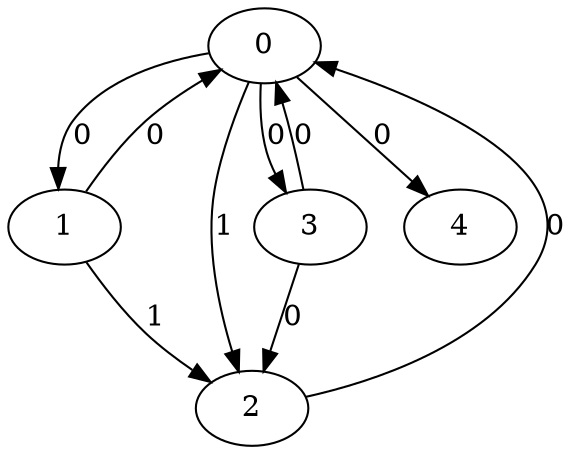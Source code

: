 // Source:1511 Canonical: -1 0 1 0 0 0 -1 1 -1 -1 0 -1 -1 -1 -1 0 -1 0 -1 -1 -1 -1 -1 -1 -1
digraph HRA_from_1511_graph_000 {
  0 -> 1 [label="0"];
  0 -> 2 [label="1"];
  0 -> 3 [label="0"];
  1 -> 0 [label="0"];
  1 -> 2 [label="1"];
  2 -> 0 [label="0"];
  3 -> 0 [label="0"];
  3 -> 2 [label="0"];
  0 -> 4 [label="0"];
}

// Source:1511 Canonical: -1 0 1 0 0 0 -1 1 -1 -1 0 -1 -1 -1 -1 0 -1 0 -1 -1 0 -1 -1 -1 -1
digraph HRA_from_1511_graph_001 {
  0 -> 1 [label="0"];
  0 -> 2 [label="1"];
  0 -> 3 [label="0"];
  1 -> 0 [label="0"];
  1 -> 2 [label="1"];
  2 -> 0 [label="0"];
  3 -> 0 [label="0"];
  3 -> 2 [label="0"];
  0 -> 4 [label="0"];
  4 -> 0 [label="0"];
}

// Source:1511 Canonical: -1 0 1 0 -1 0 -1 1 -1 0 0 -1 -1 -1 -1 0 -1 0 -1 -1 -1 -1 -1 -1 -1
digraph HRA_from_1511_graph_002 {
  0 -> 1 [label="0"];
  0 -> 2 [label="1"];
  0 -> 3 [label="0"];
  1 -> 0 [label="0"];
  1 -> 2 [label="1"];
  2 -> 0 [label="0"];
  3 -> 0 [label="0"];
  3 -> 2 [label="0"];
  1 -> 4 [label="0"];
}

// Source:1511 Canonical: -1 0 1 0 0 0 -1 1 -1 0 0 -1 -1 -1 -1 0 -1 0 -1 -1 -1 -1 -1 -1 -1
digraph HRA_from_1511_graph_003 {
  0 -> 1 [label="0"];
  0 -> 2 [label="1"];
  0 -> 3 [label="0"];
  1 -> 0 [label="0"];
  1 -> 2 [label="1"];
  2 -> 0 [label="0"];
  3 -> 0 [label="0"];
  3 -> 2 [label="0"];
  0 -> 4 [label="0"];
  1 -> 4 [label="0"];
}

// Source:1511 Canonical: -1 0 1 0 -1 0 -1 1 -1 0 0 -1 -1 -1 -1 0 -1 0 -1 -1 0 -1 -1 -1 -1
digraph HRA_from_1511_graph_004 {
  0 -> 1 [label="0"];
  0 -> 2 [label="1"];
  0 -> 3 [label="0"];
  1 -> 0 [label="0"];
  1 -> 2 [label="1"];
  2 -> 0 [label="0"];
  3 -> 0 [label="0"];
  3 -> 2 [label="0"];
  4 -> 0 [label="0"];
  1 -> 4 [label="0"];
}

// Source:1511 Canonical: -1 0 1 0 0 0 -1 1 -1 0 0 -1 -1 -1 -1 0 -1 0 -1 -1 0 -1 -1 -1 -1
digraph HRA_from_1511_graph_005 {
  0 -> 1 [label="0"];
  0 -> 2 [label="1"];
  0 -> 3 [label="0"];
  1 -> 0 [label="0"];
  1 -> 2 [label="1"];
  2 -> 0 [label="0"];
  3 -> 0 [label="0"];
  3 -> 2 [label="0"];
  0 -> 4 [label="0"];
  4 -> 0 [label="0"];
  1 -> 4 [label="0"];
}

// Source:1511 Canonical: -1 0 1 0 0 0 -1 1 -1 -1 0 -1 -1 -1 -1 0 -1 0 -1 -1 -1 0 -1 -1 -1
digraph HRA_from_1511_graph_006 {
  0 -> 1 [label="0"];
  0 -> 2 [label="1"];
  0 -> 3 [label="0"];
  1 -> 0 [label="0"];
  1 -> 2 [label="1"];
  2 -> 0 [label="0"];
  3 -> 0 [label="0"];
  3 -> 2 [label="0"];
  0 -> 4 [label="0"];
  4 -> 1 [label="0"];
}

// Source:1511 Canonical: -1 0 1 0 0 0 -1 1 -1 -1 0 -1 -1 -1 -1 0 -1 0 -1 -1 0 0 -1 -1 -1
digraph HRA_from_1511_graph_007 {
  0 -> 1 [label="0"];
  0 -> 2 [label="1"];
  0 -> 3 [label="0"];
  1 -> 0 [label="0"];
  1 -> 2 [label="1"];
  2 -> 0 [label="0"];
  3 -> 0 [label="0"];
  3 -> 2 [label="0"];
  0 -> 4 [label="0"];
  4 -> 0 [label="0"];
  4 -> 1 [label="0"];
}

// Source:1511 Canonical: -1 0 1 0 -1 0 -1 1 -1 0 0 -1 -1 -1 -1 0 -1 0 -1 -1 -1 0 -1 -1 -1
digraph HRA_from_1511_graph_008 {
  0 -> 1 [label="0"];
  0 -> 2 [label="1"];
  0 -> 3 [label="0"];
  1 -> 0 [label="0"];
  1 -> 2 [label="1"];
  2 -> 0 [label="0"];
  3 -> 0 [label="0"];
  3 -> 2 [label="0"];
  1 -> 4 [label="0"];
  4 -> 1 [label="0"];
}

// Source:1511 Canonical: -1 0 1 0 0 0 -1 1 -1 0 0 -1 -1 -1 -1 0 -1 0 -1 -1 -1 0 -1 -1 -1
digraph HRA_from_1511_graph_009 {
  0 -> 1 [label="0"];
  0 -> 2 [label="1"];
  0 -> 3 [label="0"];
  1 -> 0 [label="0"];
  1 -> 2 [label="1"];
  2 -> 0 [label="0"];
  3 -> 0 [label="0"];
  3 -> 2 [label="0"];
  0 -> 4 [label="0"];
  1 -> 4 [label="0"];
  4 -> 1 [label="0"];
}

// Source:1511 Canonical: -1 0 1 0 -1 0 -1 1 -1 0 0 -1 -1 -1 -1 0 -1 0 -1 -1 0 0 -1 -1 -1
digraph HRA_from_1511_graph_010 {
  0 -> 1 [label="0"];
  0 -> 2 [label="1"];
  0 -> 3 [label="0"];
  1 -> 0 [label="0"];
  1 -> 2 [label="1"];
  2 -> 0 [label="0"];
  3 -> 0 [label="0"];
  3 -> 2 [label="0"];
  4 -> 0 [label="0"];
  1 -> 4 [label="0"];
  4 -> 1 [label="0"];
}

// Source:1511 Canonical: -1 0 1 0 0 0 -1 1 -1 0 0 -1 -1 -1 -1 0 -1 0 -1 -1 0 0 -1 -1 -1
digraph HRA_from_1511_graph_011 {
  0 -> 1 [label="0"];
  0 -> 2 [label="1"];
  0 -> 3 [label="0"];
  1 -> 0 [label="0"];
  1 -> 2 [label="1"];
  2 -> 0 [label="0"];
  3 -> 0 [label="0"];
  3 -> 2 [label="0"];
  0 -> 4 [label="0"];
  4 -> 0 [label="0"];
  1 -> 4 [label="0"];
  4 -> 1 [label="0"];
}

// Source:1511 Canonical: -1 0 1 0 -1 0 -1 1 -1 -1 0 -1 -1 -1 0 0 -1 0 -1 -1 -1 -1 -1 -1 -1
digraph HRA_from_1511_graph_012 {
  0 -> 1 [label="0"];
  0 -> 2 [label="1"];
  0 -> 3 [label="0"];
  1 -> 0 [label="0"];
  1 -> 2 [label="1"];
  2 -> 0 [label="0"];
  3 -> 0 [label="0"];
  3 -> 2 [label="0"];
  2 -> 4 [label="0"];
}

// Source:1511 Canonical: -1 0 1 0 0 0 -1 1 -1 -1 0 -1 -1 -1 0 0 -1 0 -1 -1 -1 -1 -1 -1 -1
digraph HRA_from_1511_graph_013 {
  0 -> 1 [label="0"];
  0 -> 2 [label="1"];
  0 -> 3 [label="0"];
  1 -> 0 [label="0"];
  1 -> 2 [label="1"];
  2 -> 0 [label="0"];
  3 -> 0 [label="0"];
  3 -> 2 [label="0"];
  0 -> 4 [label="0"];
  2 -> 4 [label="0"];
}

// Source:1511 Canonical: -1 0 1 0 -1 0 -1 1 -1 -1 0 -1 -1 -1 0 0 -1 0 -1 -1 0 -1 -1 -1 -1
digraph HRA_from_1511_graph_014 {
  0 -> 1 [label="0"];
  0 -> 2 [label="1"];
  0 -> 3 [label="0"];
  1 -> 0 [label="0"];
  1 -> 2 [label="1"];
  2 -> 0 [label="0"];
  3 -> 0 [label="0"];
  3 -> 2 [label="0"];
  4 -> 0 [label="0"];
  2 -> 4 [label="0"];
}

// Source:1511 Canonical: -1 0 1 0 0 0 -1 1 -1 -1 0 -1 -1 -1 0 0 -1 0 -1 -1 0 -1 -1 -1 -1
digraph HRA_from_1511_graph_015 {
  0 -> 1 [label="0"];
  0 -> 2 [label="1"];
  0 -> 3 [label="0"];
  1 -> 0 [label="0"];
  1 -> 2 [label="1"];
  2 -> 0 [label="0"];
  3 -> 0 [label="0"];
  3 -> 2 [label="0"];
  0 -> 4 [label="0"];
  4 -> 0 [label="0"];
  2 -> 4 [label="0"];
}

// Source:1511 Canonical: -1 0 1 0 -1 0 -1 1 -1 0 0 -1 -1 -1 0 0 -1 0 -1 -1 -1 -1 -1 -1 -1
digraph HRA_from_1511_graph_016 {
  0 -> 1 [label="0"];
  0 -> 2 [label="1"];
  0 -> 3 [label="0"];
  1 -> 0 [label="0"];
  1 -> 2 [label="1"];
  2 -> 0 [label="0"];
  3 -> 0 [label="0"];
  3 -> 2 [label="0"];
  1 -> 4 [label="0"];
  2 -> 4 [label="0"];
}

// Source:1511 Canonical: -1 0 1 0 0 0 -1 1 -1 0 0 -1 -1 -1 0 0 -1 0 -1 -1 -1 -1 -1 -1 -1
digraph HRA_from_1511_graph_017 {
  0 -> 1 [label="0"];
  0 -> 2 [label="1"];
  0 -> 3 [label="0"];
  1 -> 0 [label="0"];
  1 -> 2 [label="1"];
  2 -> 0 [label="0"];
  3 -> 0 [label="0"];
  3 -> 2 [label="0"];
  0 -> 4 [label="0"];
  1 -> 4 [label="0"];
  2 -> 4 [label="0"];
}

// Source:1511 Canonical: -1 0 1 0 -1 0 -1 1 -1 0 0 -1 -1 -1 0 0 -1 0 -1 -1 0 -1 -1 -1 -1
digraph HRA_from_1511_graph_018 {
  0 -> 1 [label="0"];
  0 -> 2 [label="1"];
  0 -> 3 [label="0"];
  1 -> 0 [label="0"];
  1 -> 2 [label="1"];
  2 -> 0 [label="0"];
  3 -> 0 [label="0"];
  3 -> 2 [label="0"];
  4 -> 0 [label="0"];
  1 -> 4 [label="0"];
  2 -> 4 [label="0"];
}

// Source:1511 Canonical: -1 0 1 0 0 0 -1 1 -1 0 0 -1 -1 -1 0 0 -1 0 -1 -1 0 -1 -1 -1 -1
digraph HRA_from_1511_graph_019 {
  0 -> 1 [label="0"];
  0 -> 2 [label="1"];
  0 -> 3 [label="0"];
  1 -> 0 [label="0"];
  1 -> 2 [label="1"];
  2 -> 0 [label="0"];
  3 -> 0 [label="0"];
  3 -> 2 [label="0"];
  0 -> 4 [label="0"];
  4 -> 0 [label="0"];
  1 -> 4 [label="0"];
  2 -> 4 [label="0"];
}

// Source:1511 Canonical: -1 0 1 0 -1 0 -1 1 -1 -1 0 -1 -1 -1 0 0 -1 0 -1 -1 -1 0 -1 -1 -1
digraph HRA_from_1511_graph_020 {
  0 -> 1 [label="0"];
  0 -> 2 [label="1"];
  0 -> 3 [label="0"];
  1 -> 0 [label="0"];
  1 -> 2 [label="1"];
  2 -> 0 [label="0"];
  3 -> 0 [label="0"];
  3 -> 2 [label="0"];
  4 -> 1 [label="0"];
  2 -> 4 [label="0"];
}

// Source:1511 Canonical: -1 0 1 0 0 0 -1 1 -1 -1 0 -1 -1 -1 0 0 -1 0 -1 -1 -1 0 -1 -1 -1
digraph HRA_from_1511_graph_021 {
  0 -> 1 [label="0"];
  0 -> 2 [label="1"];
  0 -> 3 [label="0"];
  1 -> 0 [label="0"];
  1 -> 2 [label="1"];
  2 -> 0 [label="0"];
  3 -> 0 [label="0"];
  3 -> 2 [label="0"];
  0 -> 4 [label="0"];
  4 -> 1 [label="0"];
  2 -> 4 [label="0"];
}

// Source:1511 Canonical: -1 0 1 0 -1 0 -1 1 -1 -1 0 -1 -1 -1 0 0 -1 0 -1 -1 0 0 -1 -1 -1
digraph HRA_from_1511_graph_022 {
  0 -> 1 [label="0"];
  0 -> 2 [label="1"];
  0 -> 3 [label="0"];
  1 -> 0 [label="0"];
  1 -> 2 [label="1"];
  2 -> 0 [label="0"];
  3 -> 0 [label="0"];
  3 -> 2 [label="0"];
  4 -> 0 [label="0"];
  4 -> 1 [label="0"];
  2 -> 4 [label="0"];
}

// Source:1511 Canonical: -1 0 1 0 0 0 -1 1 -1 -1 0 -1 -1 -1 0 0 -1 0 -1 -1 0 0 -1 -1 -1
digraph HRA_from_1511_graph_023 {
  0 -> 1 [label="0"];
  0 -> 2 [label="1"];
  0 -> 3 [label="0"];
  1 -> 0 [label="0"];
  1 -> 2 [label="1"];
  2 -> 0 [label="0"];
  3 -> 0 [label="0"];
  3 -> 2 [label="0"];
  0 -> 4 [label="0"];
  4 -> 0 [label="0"];
  4 -> 1 [label="0"];
  2 -> 4 [label="0"];
}

// Source:1511 Canonical: -1 0 1 0 -1 0 -1 1 -1 0 0 -1 -1 -1 0 0 -1 0 -1 -1 -1 0 -1 -1 -1
digraph HRA_from_1511_graph_024 {
  0 -> 1 [label="0"];
  0 -> 2 [label="1"];
  0 -> 3 [label="0"];
  1 -> 0 [label="0"];
  1 -> 2 [label="1"];
  2 -> 0 [label="0"];
  3 -> 0 [label="0"];
  3 -> 2 [label="0"];
  1 -> 4 [label="0"];
  4 -> 1 [label="0"];
  2 -> 4 [label="0"];
}

// Source:1511 Canonical: -1 0 1 0 0 0 -1 1 -1 0 0 -1 -1 -1 0 0 -1 0 -1 -1 -1 0 -1 -1 -1
digraph HRA_from_1511_graph_025 {
  0 -> 1 [label="0"];
  0 -> 2 [label="1"];
  0 -> 3 [label="0"];
  1 -> 0 [label="0"];
  1 -> 2 [label="1"];
  2 -> 0 [label="0"];
  3 -> 0 [label="0"];
  3 -> 2 [label="0"];
  0 -> 4 [label="0"];
  1 -> 4 [label="0"];
  4 -> 1 [label="0"];
  2 -> 4 [label="0"];
}

// Source:1511 Canonical: -1 0 1 0 -1 0 -1 1 -1 0 0 -1 -1 -1 0 0 -1 0 -1 -1 0 0 -1 -1 -1
digraph HRA_from_1511_graph_026 {
  0 -> 1 [label="0"];
  0 -> 2 [label="1"];
  0 -> 3 [label="0"];
  1 -> 0 [label="0"];
  1 -> 2 [label="1"];
  2 -> 0 [label="0"];
  3 -> 0 [label="0"];
  3 -> 2 [label="0"];
  4 -> 0 [label="0"];
  1 -> 4 [label="0"];
  4 -> 1 [label="0"];
  2 -> 4 [label="0"];
}

// Source:1511 Canonical: -1 0 1 0 0 0 -1 1 -1 0 0 -1 -1 -1 0 0 -1 0 -1 -1 0 0 -1 -1 -1
digraph HRA_from_1511_graph_027 {
  0 -> 1 [label="0"];
  0 -> 2 [label="1"];
  0 -> 3 [label="0"];
  1 -> 0 [label="0"];
  1 -> 2 [label="1"];
  2 -> 0 [label="0"];
  3 -> 0 [label="0"];
  3 -> 2 [label="0"];
  0 -> 4 [label="0"];
  4 -> 0 [label="0"];
  1 -> 4 [label="0"];
  4 -> 1 [label="0"];
  2 -> 4 [label="0"];
}

// Source:1511 Canonical: -1 0 1 0 0 0 -1 1 -1 -1 0 -1 -1 -1 -1 0 -1 0 -1 -1 -1 -1 0 -1 -1
digraph HRA_from_1511_graph_028 {
  0 -> 1 [label="0"];
  0 -> 2 [label="1"];
  0 -> 3 [label="0"];
  1 -> 0 [label="0"];
  1 -> 2 [label="1"];
  2 -> 0 [label="0"];
  3 -> 0 [label="0"];
  3 -> 2 [label="0"];
  0 -> 4 [label="0"];
  4 -> 2 [label="0"];
}

// Source:1511 Canonical: -1 0 1 0 0 0 -1 1 -1 -1 0 -1 -1 -1 -1 0 -1 0 -1 -1 0 -1 0 -1 -1
digraph HRA_from_1511_graph_029 {
  0 -> 1 [label="0"];
  0 -> 2 [label="1"];
  0 -> 3 [label="0"];
  1 -> 0 [label="0"];
  1 -> 2 [label="1"];
  2 -> 0 [label="0"];
  3 -> 0 [label="0"];
  3 -> 2 [label="0"];
  0 -> 4 [label="0"];
  4 -> 0 [label="0"];
  4 -> 2 [label="0"];
}

// Source:1511 Canonical: -1 0 1 0 -1 0 -1 1 -1 0 0 -1 -1 -1 -1 0 -1 0 -1 -1 -1 -1 0 -1 -1
digraph HRA_from_1511_graph_030 {
  0 -> 1 [label="0"];
  0 -> 2 [label="1"];
  0 -> 3 [label="0"];
  1 -> 0 [label="0"];
  1 -> 2 [label="1"];
  2 -> 0 [label="0"];
  3 -> 0 [label="0"];
  3 -> 2 [label="0"];
  1 -> 4 [label="0"];
  4 -> 2 [label="0"];
}

// Source:1511 Canonical: -1 0 1 0 0 0 -1 1 -1 0 0 -1 -1 -1 -1 0 -1 0 -1 -1 -1 -1 0 -1 -1
digraph HRA_from_1511_graph_031 {
  0 -> 1 [label="0"];
  0 -> 2 [label="1"];
  0 -> 3 [label="0"];
  1 -> 0 [label="0"];
  1 -> 2 [label="1"];
  2 -> 0 [label="0"];
  3 -> 0 [label="0"];
  3 -> 2 [label="0"];
  0 -> 4 [label="0"];
  1 -> 4 [label="0"];
  4 -> 2 [label="0"];
}

// Source:1511 Canonical: -1 0 1 0 -1 0 -1 1 -1 0 0 -1 -1 -1 -1 0 -1 0 -1 -1 0 -1 0 -1 -1
digraph HRA_from_1511_graph_032 {
  0 -> 1 [label="0"];
  0 -> 2 [label="1"];
  0 -> 3 [label="0"];
  1 -> 0 [label="0"];
  1 -> 2 [label="1"];
  2 -> 0 [label="0"];
  3 -> 0 [label="0"];
  3 -> 2 [label="0"];
  4 -> 0 [label="0"];
  1 -> 4 [label="0"];
  4 -> 2 [label="0"];
}

// Source:1511 Canonical: -1 0 1 0 0 0 -1 1 -1 0 0 -1 -1 -1 -1 0 -1 0 -1 -1 0 -1 0 -1 -1
digraph HRA_from_1511_graph_033 {
  0 -> 1 [label="0"];
  0 -> 2 [label="1"];
  0 -> 3 [label="0"];
  1 -> 0 [label="0"];
  1 -> 2 [label="1"];
  2 -> 0 [label="0"];
  3 -> 0 [label="0"];
  3 -> 2 [label="0"];
  0 -> 4 [label="0"];
  4 -> 0 [label="0"];
  1 -> 4 [label="0"];
  4 -> 2 [label="0"];
}

// Source:1511 Canonical: -1 0 1 0 0 0 -1 1 -1 -1 0 -1 -1 -1 -1 0 -1 0 -1 -1 -1 0 0 -1 -1
digraph HRA_from_1511_graph_034 {
  0 -> 1 [label="0"];
  0 -> 2 [label="1"];
  0 -> 3 [label="0"];
  1 -> 0 [label="0"];
  1 -> 2 [label="1"];
  2 -> 0 [label="0"];
  3 -> 0 [label="0"];
  3 -> 2 [label="0"];
  0 -> 4 [label="0"];
  4 -> 1 [label="0"];
  4 -> 2 [label="0"];
}

// Source:1511 Canonical: -1 0 1 0 0 0 -1 1 -1 -1 0 -1 -1 -1 -1 0 -1 0 -1 -1 0 0 0 -1 -1
digraph HRA_from_1511_graph_035 {
  0 -> 1 [label="0"];
  0 -> 2 [label="1"];
  0 -> 3 [label="0"];
  1 -> 0 [label="0"];
  1 -> 2 [label="1"];
  2 -> 0 [label="0"];
  3 -> 0 [label="0"];
  3 -> 2 [label="0"];
  0 -> 4 [label="0"];
  4 -> 0 [label="0"];
  4 -> 1 [label="0"];
  4 -> 2 [label="0"];
}

// Source:1511 Canonical: -1 0 1 0 -1 0 -1 1 -1 0 0 -1 -1 -1 -1 0 -1 0 -1 -1 -1 0 0 -1 -1
digraph HRA_from_1511_graph_036 {
  0 -> 1 [label="0"];
  0 -> 2 [label="1"];
  0 -> 3 [label="0"];
  1 -> 0 [label="0"];
  1 -> 2 [label="1"];
  2 -> 0 [label="0"];
  3 -> 0 [label="0"];
  3 -> 2 [label="0"];
  1 -> 4 [label="0"];
  4 -> 1 [label="0"];
  4 -> 2 [label="0"];
}

// Source:1511 Canonical: -1 0 1 0 0 0 -1 1 -1 0 0 -1 -1 -1 -1 0 -1 0 -1 -1 -1 0 0 -1 -1
digraph HRA_from_1511_graph_037 {
  0 -> 1 [label="0"];
  0 -> 2 [label="1"];
  0 -> 3 [label="0"];
  1 -> 0 [label="0"];
  1 -> 2 [label="1"];
  2 -> 0 [label="0"];
  3 -> 0 [label="0"];
  3 -> 2 [label="0"];
  0 -> 4 [label="0"];
  1 -> 4 [label="0"];
  4 -> 1 [label="0"];
  4 -> 2 [label="0"];
}

// Source:1511 Canonical: -1 0 1 0 -1 0 -1 1 -1 0 0 -1 -1 -1 -1 0 -1 0 -1 -1 0 0 0 -1 -1
digraph HRA_from_1511_graph_038 {
  0 -> 1 [label="0"];
  0 -> 2 [label="1"];
  0 -> 3 [label="0"];
  1 -> 0 [label="0"];
  1 -> 2 [label="1"];
  2 -> 0 [label="0"];
  3 -> 0 [label="0"];
  3 -> 2 [label="0"];
  4 -> 0 [label="0"];
  1 -> 4 [label="0"];
  4 -> 1 [label="0"];
  4 -> 2 [label="0"];
}

// Source:1511 Canonical: -1 0 1 0 0 0 -1 1 -1 0 0 -1 -1 -1 -1 0 -1 0 -1 -1 0 0 0 -1 -1
digraph HRA_from_1511_graph_039 {
  0 -> 1 [label="0"];
  0 -> 2 [label="1"];
  0 -> 3 [label="0"];
  1 -> 0 [label="0"];
  1 -> 2 [label="1"];
  2 -> 0 [label="0"];
  3 -> 0 [label="0"];
  3 -> 2 [label="0"];
  0 -> 4 [label="0"];
  4 -> 0 [label="0"];
  1 -> 4 [label="0"];
  4 -> 1 [label="0"];
  4 -> 2 [label="0"];
}

// Source:1511 Canonical: -1 0 1 0 -1 0 -1 1 -1 -1 0 -1 -1 -1 0 0 -1 0 -1 -1 -1 -1 0 -1 -1
digraph HRA_from_1511_graph_040 {
  0 -> 1 [label="0"];
  0 -> 2 [label="1"];
  0 -> 3 [label="0"];
  1 -> 0 [label="0"];
  1 -> 2 [label="1"];
  2 -> 0 [label="0"];
  3 -> 0 [label="0"];
  3 -> 2 [label="0"];
  2 -> 4 [label="0"];
  4 -> 2 [label="0"];
}

// Source:1511 Canonical: -1 0 1 0 0 0 -1 1 -1 -1 0 -1 -1 -1 0 0 -1 0 -1 -1 -1 -1 0 -1 -1
digraph HRA_from_1511_graph_041 {
  0 -> 1 [label="0"];
  0 -> 2 [label="1"];
  0 -> 3 [label="0"];
  1 -> 0 [label="0"];
  1 -> 2 [label="1"];
  2 -> 0 [label="0"];
  3 -> 0 [label="0"];
  3 -> 2 [label="0"];
  0 -> 4 [label="0"];
  2 -> 4 [label="0"];
  4 -> 2 [label="0"];
}

// Source:1511 Canonical: -1 0 1 0 -1 0 -1 1 -1 -1 0 -1 -1 -1 0 0 -1 0 -1 -1 0 -1 0 -1 -1
digraph HRA_from_1511_graph_042 {
  0 -> 1 [label="0"];
  0 -> 2 [label="1"];
  0 -> 3 [label="0"];
  1 -> 0 [label="0"];
  1 -> 2 [label="1"];
  2 -> 0 [label="0"];
  3 -> 0 [label="0"];
  3 -> 2 [label="0"];
  4 -> 0 [label="0"];
  2 -> 4 [label="0"];
  4 -> 2 [label="0"];
}

// Source:1511 Canonical: -1 0 1 0 0 0 -1 1 -1 -1 0 -1 -1 -1 0 0 -1 0 -1 -1 0 -1 0 -1 -1
digraph HRA_from_1511_graph_043 {
  0 -> 1 [label="0"];
  0 -> 2 [label="1"];
  0 -> 3 [label="0"];
  1 -> 0 [label="0"];
  1 -> 2 [label="1"];
  2 -> 0 [label="0"];
  3 -> 0 [label="0"];
  3 -> 2 [label="0"];
  0 -> 4 [label="0"];
  4 -> 0 [label="0"];
  2 -> 4 [label="0"];
  4 -> 2 [label="0"];
}

// Source:1511 Canonical: -1 0 1 0 -1 0 -1 1 -1 0 0 -1 -1 -1 0 0 -1 0 -1 -1 -1 -1 0 -1 -1
digraph HRA_from_1511_graph_044 {
  0 -> 1 [label="0"];
  0 -> 2 [label="1"];
  0 -> 3 [label="0"];
  1 -> 0 [label="0"];
  1 -> 2 [label="1"];
  2 -> 0 [label="0"];
  3 -> 0 [label="0"];
  3 -> 2 [label="0"];
  1 -> 4 [label="0"];
  2 -> 4 [label="0"];
  4 -> 2 [label="0"];
}

// Source:1511 Canonical: -1 0 1 0 0 0 -1 1 -1 0 0 -1 -1 -1 0 0 -1 0 -1 -1 -1 -1 0 -1 -1
digraph HRA_from_1511_graph_045 {
  0 -> 1 [label="0"];
  0 -> 2 [label="1"];
  0 -> 3 [label="0"];
  1 -> 0 [label="0"];
  1 -> 2 [label="1"];
  2 -> 0 [label="0"];
  3 -> 0 [label="0"];
  3 -> 2 [label="0"];
  0 -> 4 [label="0"];
  1 -> 4 [label="0"];
  2 -> 4 [label="0"];
  4 -> 2 [label="0"];
}

// Source:1511 Canonical: -1 0 1 0 -1 0 -1 1 -1 0 0 -1 -1 -1 0 0 -1 0 -1 -1 0 -1 0 -1 -1
digraph HRA_from_1511_graph_046 {
  0 -> 1 [label="0"];
  0 -> 2 [label="1"];
  0 -> 3 [label="0"];
  1 -> 0 [label="0"];
  1 -> 2 [label="1"];
  2 -> 0 [label="0"];
  3 -> 0 [label="0"];
  3 -> 2 [label="0"];
  4 -> 0 [label="0"];
  1 -> 4 [label="0"];
  2 -> 4 [label="0"];
  4 -> 2 [label="0"];
}

// Source:1511 Canonical: -1 0 1 0 0 0 -1 1 -1 0 0 -1 -1 -1 0 0 -1 0 -1 -1 0 -1 0 -1 -1
digraph HRA_from_1511_graph_047 {
  0 -> 1 [label="0"];
  0 -> 2 [label="1"];
  0 -> 3 [label="0"];
  1 -> 0 [label="0"];
  1 -> 2 [label="1"];
  2 -> 0 [label="0"];
  3 -> 0 [label="0"];
  3 -> 2 [label="0"];
  0 -> 4 [label="0"];
  4 -> 0 [label="0"];
  1 -> 4 [label="0"];
  2 -> 4 [label="0"];
  4 -> 2 [label="0"];
}

// Source:1511 Canonical: -1 0 1 0 -1 0 -1 1 -1 -1 0 -1 -1 -1 0 0 -1 0 -1 -1 -1 0 0 -1 -1
digraph HRA_from_1511_graph_048 {
  0 -> 1 [label="0"];
  0 -> 2 [label="1"];
  0 -> 3 [label="0"];
  1 -> 0 [label="0"];
  1 -> 2 [label="1"];
  2 -> 0 [label="0"];
  3 -> 0 [label="0"];
  3 -> 2 [label="0"];
  4 -> 1 [label="0"];
  2 -> 4 [label="0"];
  4 -> 2 [label="0"];
}

// Source:1511 Canonical: -1 0 1 0 0 0 -1 1 -1 -1 0 -1 -1 -1 0 0 -1 0 -1 -1 -1 0 0 -1 -1
digraph HRA_from_1511_graph_049 {
  0 -> 1 [label="0"];
  0 -> 2 [label="1"];
  0 -> 3 [label="0"];
  1 -> 0 [label="0"];
  1 -> 2 [label="1"];
  2 -> 0 [label="0"];
  3 -> 0 [label="0"];
  3 -> 2 [label="0"];
  0 -> 4 [label="0"];
  4 -> 1 [label="0"];
  2 -> 4 [label="0"];
  4 -> 2 [label="0"];
}

// Source:1511 Canonical: -1 0 1 0 -1 0 -1 1 -1 -1 0 -1 -1 -1 0 0 -1 0 -1 -1 0 0 0 -1 -1
digraph HRA_from_1511_graph_050 {
  0 -> 1 [label="0"];
  0 -> 2 [label="1"];
  0 -> 3 [label="0"];
  1 -> 0 [label="0"];
  1 -> 2 [label="1"];
  2 -> 0 [label="0"];
  3 -> 0 [label="0"];
  3 -> 2 [label="0"];
  4 -> 0 [label="0"];
  4 -> 1 [label="0"];
  2 -> 4 [label="0"];
  4 -> 2 [label="0"];
}

// Source:1511 Canonical: -1 0 1 0 0 0 -1 1 -1 -1 0 -1 -1 -1 0 0 -1 0 -1 -1 0 0 0 -1 -1
digraph HRA_from_1511_graph_051 {
  0 -> 1 [label="0"];
  0 -> 2 [label="1"];
  0 -> 3 [label="0"];
  1 -> 0 [label="0"];
  1 -> 2 [label="1"];
  2 -> 0 [label="0"];
  3 -> 0 [label="0"];
  3 -> 2 [label="0"];
  0 -> 4 [label="0"];
  4 -> 0 [label="0"];
  4 -> 1 [label="0"];
  2 -> 4 [label="0"];
  4 -> 2 [label="0"];
}

// Source:1511 Canonical: -1 0 1 0 -1 0 -1 1 -1 0 0 -1 -1 -1 0 0 -1 0 -1 -1 -1 0 0 -1 -1
digraph HRA_from_1511_graph_052 {
  0 -> 1 [label="0"];
  0 -> 2 [label="1"];
  0 -> 3 [label="0"];
  1 -> 0 [label="0"];
  1 -> 2 [label="1"];
  2 -> 0 [label="0"];
  3 -> 0 [label="0"];
  3 -> 2 [label="0"];
  1 -> 4 [label="0"];
  4 -> 1 [label="0"];
  2 -> 4 [label="0"];
  4 -> 2 [label="0"];
}

// Source:1511 Canonical: -1 0 1 0 0 0 -1 1 -1 0 0 -1 -1 -1 0 0 -1 0 -1 -1 -1 0 0 -1 -1
digraph HRA_from_1511_graph_053 {
  0 -> 1 [label="0"];
  0 -> 2 [label="1"];
  0 -> 3 [label="0"];
  1 -> 0 [label="0"];
  1 -> 2 [label="1"];
  2 -> 0 [label="0"];
  3 -> 0 [label="0"];
  3 -> 2 [label="0"];
  0 -> 4 [label="0"];
  1 -> 4 [label="0"];
  4 -> 1 [label="0"];
  2 -> 4 [label="0"];
  4 -> 2 [label="0"];
}

// Source:1511 Canonical: -1 0 1 0 -1 0 -1 1 -1 0 0 -1 -1 -1 0 0 -1 0 -1 -1 0 0 0 -1 -1
digraph HRA_from_1511_graph_054 {
  0 -> 1 [label="0"];
  0 -> 2 [label="1"];
  0 -> 3 [label="0"];
  1 -> 0 [label="0"];
  1 -> 2 [label="1"];
  2 -> 0 [label="0"];
  3 -> 0 [label="0"];
  3 -> 2 [label="0"];
  4 -> 0 [label="0"];
  1 -> 4 [label="0"];
  4 -> 1 [label="0"];
  2 -> 4 [label="0"];
  4 -> 2 [label="0"];
}

// Source:1511 Canonical: -1 0 1 0 0 0 -1 1 -1 0 0 -1 -1 -1 0 0 -1 0 -1 -1 0 0 0 -1 -1
digraph HRA_from_1511_graph_055 {
  0 -> 1 [label="0"];
  0 -> 2 [label="1"];
  0 -> 3 [label="0"];
  1 -> 0 [label="0"];
  1 -> 2 [label="1"];
  2 -> 0 [label="0"];
  3 -> 0 [label="0"];
  3 -> 2 [label="0"];
  0 -> 4 [label="0"];
  4 -> 0 [label="0"];
  1 -> 4 [label="0"];
  4 -> 1 [label="0"];
  2 -> 4 [label="0"];
  4 -> 2 [label="0"];
}

// Source:1511 Canonical: -1 0 1 0 -1 0 -1 1 -1 -1 0 -1 -1 -1 -1 0 -1 0 -1 0 -1 -1 -1 -1 -1
digraph HRA_from_1511_graph_056 {
  0 -> 1 [label="0"];
  0 -> 2 [label="1"];
  0 -> 3 [label="0"];
  1 -> 0 [label="0"];
  1 -> 2 [label="1"];
  2 -> 0 [label="0"];
  3 -> 0 [label="0"];
  3 -> 2 [label="0"];
  3 -> 4 [label="0"];
}

// Source:1511 Canonical: -1 0 1 0 0 0 -1 1 -1 -1 0 -1 -1 -1 -1 0 -1 0 -1 0 -1 -1 -1 -1 -1
digraph HRA_from_1511_graph_057 {
  0 -> 1 [label="0"];
  0 -> 2 [label="1"];
  0 -> 3 [label="0"];
  1 -> 0 [label="0"];
  1 -> 2 [label="1"];
  2 -> 0 [label="0"];
  3 -> 0 [label="0"];
  3 -> 2 [label="0"];
  0 -> 4 [label="0"];
  3 -> 4 [label="0"];
}

// Source:1511 Canonical: -1 0 1 0 -1 0 -1 1 -1 -1 0 -1 -1 -1 -1 0 -1 0 -1 0 0 -1 -1 -1 -1
digraph HRA_from_1511_graph_058 {
  0 -> 1 [label="0"];
  0 -> 2 [label="1"];
  0 -> 3 [label="0"];
  1 -> 0 [label="0"];
  1 -> 2 [label="1"];
  2 -> 0 [label="0"];
  3 -> 0 [label="0"];
  3 -> 2 [label="0"];
  4 -> 0 [label="0"];
  3 -> 4 [label="0"];
}

// Source:1511 Canonical: -1 0 1 0 0 0 -1 1 -1 -1 0 -1 -1 -1 -1 0 -1 0 -1 0 0 -1 -1 -1 -1
digraph HRA_from_1511_graph_059 {
  0 -> 1 [label="0"];
  0 -> 2 [label="1"];
  0 -> 3 [label="0"];
  1 -> 0 [label="0"];
  1 -> 2 [label="1"];
  2 -> 0 [label="0"];
  3 -> 0 [label="0"];
  3 -> 2 [label="0"];
  0 -> 4 [label="0"];
  4 -> 0 [label="0"];
  3 -> 4 [label="0"];
}

// Source:1511 Canonical: -1 0 1 0 -1 0 -1 1 -1 0 0 -1 -1 -1 -1 0 -1 0 -1 0 -1 -1 -1 -1 -1
digraph HRA_from_1511_graph_060 {
  0 -> 1 [label="0"];
  0 -> 2 [label="1"];
  0 -> 3 [label="0"];
  1 -> 0 [label="0"];
  1 -> 2 [label="1"];
  2 -> 0 [label="0"];
  3 -> 0 [label="0"];
  3 -> 2 [label="0"];
  1 -> 4 [label="0"];
  3 -> 4 [label="0"];
}

// Source:1511 Canonical: -1 0 1 0 0 0 -1 1 -1 0 0 -1 -1 -1 -1 0 -1 0 -1 0 -1 -1 -1 -1 -1
digraph HRA_from_1511_graph_061 {
  0 -> 1 [label="0"];
  0 -> 2 [label="1"];
  0 -> 3 [label="0"];
  1 -> 0 [label="0"];
  1 -> 2 [label="1"];
  2 -> 0 [label="0"];
  3 -> 0 [label="0"];
  3 -> 2 [label="0"];
  0 -> 4 [label="0"];
  1 -> 4 [label="0"];
  3 -> 4 [label="0"];
}

// Source:1511 Canonical: -1 0 1 0 -1 0 -1 1 -1 0 0 -1 -1 -1 -1 0 -1 0 -1 0 0 -1 -1 -1 -1
digraph HRA_from_1511_graph_062 {
  0 -> 1 [label="0"];
  0 -> 2 [label="1"];
  0 -> 3 [label="0"];
  1 -> 0 [label="0"];
  1 -> 2 [label="1"];
  2 -> 0 [label="0"];
  3 -> 0 [label="0"];
  3 -> 2 [label="0"];
  4 -> 0 [label="0"];
  1 -> 4 [label="0"];
  3 -> 4 [label="0"];
}

// Source:1511 Canonical: -1 0 1 0 0 0 -1 1 -1 0 0 -1 -1 -1 -1 0 -1 0 -1 0 0 -1 -1 -1 -1
digraph HRA_from_1511_graph_063 {
  0 -> 1 [label="0"];
  0 -> 2 [label="1"];
  0 -> 3 [label="0"];
  1 -> 0 [label="0"];
  1 -> 2 [label="1"];
  2 -> 0 [label="0"];
  3 -> 0 [label="0"];
  3 -> 2 [label="0"];
  0 -> 4 [label="0"];
  4 -> 0 [label="0"];
  1 -> 4 [label="0"];
  3 -> 4 [label="0"];
}

// Source:1511 Canonical: -1 0 1 0 -1 0 -1 1 -1 -1 0 -1 -1 -1 -1 0 -1 0 -1 0 -1 0 -1 -1 -1
digraph HRA_from_1511_graph_064 {
  0 -> 1 [label="0"];
  0 -> 2 [label="1"];
  0 -> 3 [label="0"];
  1 -> 0 [label="0"];
  1 -> 2 [label="1"];
  2 -> 0 [label="0"];
  3 -> 0 [label="0"];
  3 -> 2 [label="0"];
  4 -> 1 [label="0"];
  3 -> 4 [label="0"];
}

// Source:1511 Canonical: -1 0 1 0 0 0 -1 1 -1 -1 0 -1 -1 -1 -1 0 -1 0 -1 0 -1 0 -1 -1 -1
digraph HRA_from_1511_graph_065 {
  0 -> 1 [label="0"];
  0 -> 2 [label="1"];
  0 -> 3 [label="0"];
  1 -> 0 [label="0"];
  1 -> 2 [label="1"];
  2 -> 0 [label="0"];
  3 -> 0 [label="0"];
  3 -> 2 [label="0"];
  0 -> 4 [label="0"];
  4 -> 1 [label="0"];
  3 -> 4 [label="0"];
}

// Source:1511 Canonical: -1 0 1 0 -1 0 -1 1 -1 -1 0 -1 -1 -1 -1 0 -1 0 -1 0 0 0 -1 -1 -1
digraph HRA_from_1511_graph_066 {
  0 -> 1 [label="0"];
  0 -> 2 [label="1"];
  0 -> 3 [label="0"];
  1 -> 0 [label="0"];
  1 -> 2 [label="1"];
  2 -> 0 [label="0"];
  3 -> 0 [label="0"];
  3 -> 2 [label="0"];
  4 -> 0 [label="0"];
  4 -> 1 [label="0"];
  3 -> 4 [label="0"];
}

// Source:1511 Canonical: -1 0 1 0 0 0 -1 1 -1 -1 0 -1 -1 -1 -1 0 -1 0 -1 0 0 0 -1 -1 -1
digraph HRA_from_1511_graph_067 {
  0 -> 1 [label="0"];
  0 -> 2 [label="1"];
  0 -> 3 [label="0"];
  1 -> 0 [label="0"];
  1 -> 2 [label="1"];
  2 -> 0 [label="0"];
  3 -> 0 [label="0"];
  3 -> 2 [label="0"];
  0 -> 4 [label="0"];
  4 -> 0 [label="0"];
  4 -> 1 [label="0"];
  3 -> 4 [label="0"];
}

// Source:1511 Canonical: -1 0 1 0 -1 0 -1 1 -1 0 0 -1 -1 -1 -1 0 -1 0 -1 0 -1 0 -1 -1 -1
digraph HRA_from_1511_graph_068 {
  0 -> 1 [label="0"];
  0 -> 2 [label="1"];
  0 -> 3 [label="0"];
  1 -> 0 [label="0"];
  1 -> 2 [label="1"];
  2 -> 0 [label="0"];
  3 -> 0 [label="0"];
  3 -> 2 [label="0"];
  1 -> 4 [label="0"];
  4 -> 1 [label="0"];
  3 -> 4 [label="0"];
}

// Source:1511 Canonical: -1 0 1 0 0 0 -1 1 -1 0 0 -1 -1 -1 -1 0 -1 0 -1 0 -1 0 -1 -1 -1
digraph HRA_from_1511_graph_069 {
  0 -> 1 [label="0"];
  0 -> 2 [label="1"];
  0 -> 3 [label="0"];
  1 -> 0 [label="0"];
  1 -> 2 [label="1"];
  2 -> 0 [label="0"];
  3 -> 0 [label="0"];
  3 -> 2 [label="0"];
  0 -> 4 [label="0"];
  1 -> 4 [label="0"];
  4 -> 1 [label="0"];
  3 -> 4 [label="0"];
}

// Source:1511 Canonical: -1 0 1 0 -1 0 -1 1 -1 0 0 -1 -1 -1 -1 0 -1 0 -1 0 0 0 -1 -1 -1
digraph HRA_from_1511_graph_070 {
  0 -> 1 [label="0"];
  0 -> 2 [label="1"];
  0 -> 3 [label="0"];
  1 -> 0 [label="0"];
  1 -> 2 [label="1"];
  2 -> 0 [label="0"];
  3 -> 0 [label="0"];
  3 -> 2 [label="0"];
  4 -> 0 [label="0"];
  1 -> 4 [label="0"];
  4 -> 1 [label="0"];
  3 -> 4 [label="0"];
}

// Source:1511 Canonical: -1 0 1 0 0 0 -1 1 -1 0 0 -1 -1 -1 -1 0 -1 0 -1 0 0 0 -1 -1 -1
digraph HRA_from_1511_graph_071 {
  0 -> 1 [label="0"];
  0 -> 2 [label="1"];
  0 -> 3 [label="0"];
  1 -> 0 [label="0"];
  1 -> 2 [label="1"];
  2 -> 0 [label="0"];
  3 -> 0 [label="0"];
  3 -> 2 [label="0"];
  0 -> 4 [label="0"];
  4 -> 0 [label="0"];
  1 -> 4 [label="0"];
  4 -> 1 [label="0"];
  3 -> 4 [label="0"];
}

// Source:1511 Canonical: -1 0 1 0 -1 0 -1 1 -1 -1 0 -1 -1 -1 0 0 -1 0 -1 0 -1 -1 -1 -1 -1
digraph HRA_from_1511_graph_072 {
  0 -> 1 [label="0"];
  0 -> 2 [label="1"];
  0 -> 3 [label="0"];
  1 -> 0 [label="0"];
  1 -> 2 [label="1"];
  2 -> 0 [label="0"];
  3 -> 0 [label="0"];
  3 -> 2 [label="0"];
  2 -> 4 [label="0"];
  3 -> 4 [label="0"];
}

// Source:1511 Canonical: -1 0 1 0 0 0 -1 1 -1 -1 0 -1 -1 -1 0 0 -1 0 -1 0 -1 -1 -1 -1 -1
digraph HRA_from_1511_graph_073 {
  0 -> 1 [label="0"];
  0 -> 2 [label="1"];
  0 -> 3 [label="0"];
  1 -> 0 [label="0"];
  1 -> 2 [label="1"];
  2 -> 0 [label="0"];
  3 -> 0 [label="0"];
  3 -> 2 [label="0"];
  0 -> 4 [label="0"];
  2 -> 4 [label="0"];
  3 -> 4 [label="0"];
}

// Source:1511 Canonical: -1 0 1 0 -1 0 -1 1 -1 -1 0 -1 -1 -1 0 0 -1 0 -1 0 0 -1 -1 -1 -1
digraph HRA_from_1511_graph_074 {
  0 -> 1 [label="0"];
  0 -> 2 [label="1"];
  0 -> 3 [label="0"];
  1 -> 0 [label="0"];
  1 -> 2 [label="1"];
  2 -> 0 [label="0"];
  3 -> 0 [label="0"];
  3 -> 2 [label="0"];
  4 -> 0 [label="0"];
  2 -> 4 [label="0"];
  3 -> 4 [label="0"];
}

// Source:1511 Canonical: -1 0 1 0 0 0 -1 1 -1 -1 0 -1 -1 -1 0 0 -1 0 -1 0 0 -1 -1 -1 -1
digraph HRA_from_1511_graph_075 {
  0 -> 1 [label="0"];
  0 -> 2 [label="1"];
  0 -> 3 [label="0"];
  1 -> 0 [label="0"];
  1 -> 2 [label="1"];
  2 -> 0 [label="0"];
  3 -> 0 [label="0"];
  3 -> 2 [label="0"];
  0 -> 4 [label="0"];
  4 -> 0 [label="0"];
  2 -> 4 [label="0"];
  3 -> 4 [label="0"];
}

// Source:1511 Canonical: -1 0 1 0 -1 0 -1 1 -1 0 0 -1 -1 -1 0 0 -1 0 -1 0 -1 -1 -1 -1 -1
digraph HRA_from_1511_graph_076 {
  0 -> 1 [label="0"];
  0 -> 2 [label="1"];
  0 -> 3 [label="0"];
  1 -> 0 [label="0"];
  1 -> 2 [label="1"];
  2 -> 0 [label="0"];
  3 -> 0 [label="0"];
  3 -> 2 [label="0"];
  1 -> 4 [label="0"];
  2 -> 4 [label="0"];
  3 -> 4 [label="0"];
}

// Source:1511 Canonical: -1 0 1 0 0 0 -1 1 -1 0 0 -1 -1 -1 0 0 -1 0 -1 0 -1 -1 -1 -1 -1
digraph HRA_from_1511_graph_077 {
  0 -> 1 [label="0"];
  0 -> 2 [label="1"];
  0 -> 3 [label="0"];
  1 -> 0 [label="0"];
  1 -> 2 [label="1"];
  2 -> 0 [label="0"];
  3 -> 0 [label="0"];
  3 -> 2 [label="0"];
  0 -> 4 [label="0"];
  1 -> 4 [label="0"];
  2 -> 4 [label="0"];
  3 -> 4 [label="0"];
}

// Source:1511 Canonical: -1 0 1 0 -1 0 -1 1 -1 0 0 -1 -1 -1 0 0 -1 0 -1 0 0 -1 -1 -1 -1
digraph HRA_from_1511_graph_078 {
  0 -> 1 [label="0"];
  0 -> 2 [label="1"];
  0 -> 3 [label="0"];
  1 -> 0 [label="0"];
  1 -> 2 [label="1"];
  2 -> 0 [label="0"];
  3 -> 0 [label="0"];
  3 -> 2 [label="0"];
  4 -> 0 [label="0"];
  1 -> 4 [label="0"];
  2 -> 4 [label="0"];
  3 -> 4 [label="0"];
}

// Source:1511 Canonical: -1 0 1 0 0 0 -1 1 -1 0 0 -1 -1 -1 0 0 -1 0 -1 0 0 -1 -1 -1 -1
digraph HRA_from_1511_graph_079 {
  0 -> 1 [label="0"];
  0 -> 2 [label="1"];
  0 -> 3 [label="0"];
  1 -> 0 [label="0"];
  1 -> 2 [label="1"];
  2 -> 0 [label="0"];
  3 -> 0 [label="0"];
  3 -> 2 [label="0"];
  0 -> 4 [label="0"];
  4 -> 0 [label="0"];
  1 -> 4 [label="0"];
  2 -> 4 [label="0"];
  3 -> 4 [label="0"];
}

// Source:1511 Canonical: -1 0 1 0 -1 0 -1 1 -1 -1 0 -1 -1 -1 0 0 -1 0 -1 0 -1 0 -1 -1 -1
digraph HRA_from_1511_graph_080 {
  0 -> 1 [label="0"];
  0 -> 2 [label="1"];
  0 -> 3 [label="0"];
  1 -> 0 [label="0"];
  1 -> 2 [label="1"];
  2 -> 0 [label="0"];
  3 -> 0 [label="0"];
  3 -> 2 [label="0"];
  4 -> 1 [label="0"];
  2 -> 4 [label="0"];
  3 -> 4 [label="0"];
}

// Source:1511 Canonical: -1 0 1 0 0 0 -1 1 -1 -1 0 -1 -1 -1 0 0 -1 0 -1 0 -1 0 -1 -1 -1
digraph HRA_from_1511_graph_081 {
  0 -> 1 [label="0"];
  0 -> 2 [label="1"];
  0 -> 3 [label="0"];
  1 -> 0 [label="0"];
  1 -> 2 [label="1"];
  2 -> 0 [label="0"];
  3 -> 0 [label="0"];
  3 -> 2 [label="0"];
  0 -> 4 [label="0"];
  4 -> 1 [label="0"];
  2 -> 4 [label="0"];
  3 -> 4 [label="0"];
}

// Source:1511 Canonical: -1 0 1 0 -1 0 -1 1 -1 -1 0 -1 -1 -1 0 0 -1 0 -1 0 0 0 -1 -1 -1
digraph HRA_from_1511_graph_082 {
  0 -> 1 [label="0"];
  0 -> 2 [label="1"];
  0 -> 3 [label="0"];
  1 -> 0 [label="0"];
  1 -> 2 [label="1"];
  2 -> 0 [label="0"];
  3 -> 0 [label="0"];
  3 -> 2 [label="0"];
  4 -> 0 [label="0"];
  4 -> 1 [label="0"];
  2 -> 4 [label="0"];
  3 -> 4 [label="0"];
}

// Source:1511 Canonical: -1 0 1 0 0 0 -1 1 -1 -1 0 -1 -1 -1 0 0 -1 0 -1 0 0 0 -1 -1 -1
digraph HRA_from_1511_graph_083 {
  0 -> 1 [label="0"];
  0 -> 2 [label="1"];
  0 -> 3 [label="0"];
  1 -> 0 [label="0"];
  1 -> 2 [label="1"];
  2 -> 0 [label="0"];
  3 -> 0 [label="0"];
  3 -> 2 [label="0"];
  0 -> 4 [label="0"];
  4 -> 0 [label="0"];
  4 -> 1 [label="0"];
  2 -> 4 [label="0"];
  3 -> 4 [label="0"];
}

// Source:1511 Canonical: -1 0 1 0 -1 0 -1 1 -1 0 0 -1 -1 -1 0 0 -1 0 -1 0 -1 0 -1 -1 -1
digraph HRA_from_1511_graph_084 {
  0 -> 1 [label="0"];
  0 -> 2 [label="1"];
  0 -> 3 [label="0"];
  1 -> 0 [label="0"];
  1 -> 2 [label="1"];
  2 -> 0 [label="0"];
  3 -> 0 [label="0"];
  3 -> 2 [label="0"];
  1 -> 4 [label="0"];
  4 -> 1 [label="0"];
  2 -> 4 [label="0"];
  3 -> 4 [label="0"];
}

// Source:1511 Canonical: -1 0 1 0 0 0 -1 1 -1 0 0 -1 -1 -1 0 0 -1 0 -1 0 -1 0 -1 -1 -1
digraph HRA_from_1511_graph_085 {
  0 -> 1 [label="0"];
  0 -> 2 [label="1"];
  0 -> 3 [label="0"];
  1 -> 0 [label="0"];
  1 -> 2 [label="1"];
  2 -> 0 [label="0"];
  3 -> 0 [label="0"];
  3 -> 2 [label="0"];
  0 -> 4 [label="0"];
  1 -> 4 [label="0"];
  4 -> 1 [label="0"];
  2 -> 4 [label="0"];
  3 -> 4 [label="0"];
}

// Source:1511 Canonical: -1 0 1 0 -1 0 -1 1 -1 0 0 -1 -1 -1 0 0 -1 0 -1 0 0 0 -1 -1 -1
digraph HRA_from_1511_graph_086 {
  0 -> 1 [label="0"];
  0 -> 2 [label="1"];
  0 -> 3 [label="0"];
  1 -> 0 [label="0"];
  1 -> 2 [label="1"];
  2 -> 0 [label="0"];
  3 -> 0 [label="0"];
  3 -> 2 [label="0"];
  4 -> 0 [label="0"];
  1 -> 4 [label="0"];
  4 -> 1 [label="0"];
  2 -> 4 [label="0"];
  3 -> 4 [label="0"];
}

// Source:1511 Canonical: -1 0 1 0 0 0 -1 1 -1 0 0 -1 -1 -1 0 0 -1 0 -1 0 0 0 -1 -1 -1
digraph HRA_from_1511_graph_087 {
  0 -> 1 [label="0"];
  0 -> 2 [label="1"];
  0 -> 3 [label="0"];
  1 -> 0 [label="0"];
  1 -> 2 [label="1"];
  2 -> 0 [label="0"];
  3 -> 0 [label="0"];
  3 -> 2 [label="0"];
  0 -> 4 [label="0"];
  4 -> 0 [label="0"];
  1 -> 4 [label="0"];
  4 -> 1 [label="0"];
  2 -> 4 [label="0"];
  3 -> 4 [label="0"];
}

// Source:1511 Canonical: -1 0 1 0 -1 0 -1 1 -1 -1 0 -1 -1 -1 -1 0 -1 0 -1 0 -1 -1 0 -1 -1
digraph HRA_from_1511_graph_088 {
  0 -> 1 [label="0"];
  0 -> 2 [label="1"];
  0 -> 3 [label="0"];
  1 -> 0 [label="0"];
  1 -> 2 [label="1"];
  2 -> 0 [label="0"];
  3 -> 0 [label="0"];
  3 -> 2 [label="0"];
  4 -> 2 [label="0"];
  3 -> 4 [label="0"];
}

// Source:1511 Canonical: -1 0 1 0 0 0 -1 1 -1 -1 0 -1 -1 -1 -1 0 -1 0 -1 0 -1 -1 0 -1 -1
digraph HRA_from_1511_graph_089 {
  0 -> 1 [label="0"];
  0 -> 2 [label="1"];
  0 -> 3 [label="0"];
  1 -> 0 [label="0"];
  1 -> 2 [label="1"];
  2 -> 0 [label="0"];
  3 -> 0 [label="0"];
  3 -> 2 [label="0"];
  0 -> 4 [label="0"];
  4 -> 2 [label="0"];
  3 -> 4 [label="0"];
}

// Source:1511 Canonical: -1 0 1 0 -1 0 -1 1 -1 -1 0 -1 -1 -1 -1 0 -1 0 -1 0 0 -1 0 -1 -1
digraph HRA_from_1511_graph_090 {
  0 -> 1 [label="0"];
  0 -> 2 [label="1"];
  0 -> 3 [label="0"];
  1 -> 0 [label="0"];
  1 -> 2 [label="1"];
  2 -> 0 [label="0"];
  3 -> 0 [label="0"];
  3 -> 2 [label="0"];
  4 -> 0 [label="0"];
  4 -> 2 [label="0"];
  3 -> 4 [label="0"];
}

// Source:1511 Canonical: -1 0 1 0 0 0 -1 1 -1 -1 0 -1 -1 -1 -1 0 -1 0 -1 0 0 -1 0 -1 -1
digraph HRA_from_1511_graph_091 {
  0 -> 1 [label="0"];
  0 -> 2 [label="1"];
  0 -> 3 [label="0"];
  1 -> 0 [label="0"];
  1 -> 2 [label="1"];
  2 -> 0 [label="0"];
  3 -> 0 [label="0"];
  3 -> 2 [label="0"];
  0 -> 4 [label="0"];
  4 -> 0 [label="0"];
  4 -> 2 [label="0"];
  3 -> 4 [label="0"];
}

// Source:1511 Canonical: -1 0 1 0 -1 0 -1 1 -1 0 0 -1 -1 -1 -1 0 -1 0 -1 0 -1 -1 0 -1 -1
digraph HRA_from_1511_graph_092 {
  0 -> 1 [label="0"];
  0 -> 2 [label="1"];
  0 -> 3 [label="0"];
  1 -> 0 [label="0"];
  1 -> 2 [label="1"];
  2 -> 0 [label="0"];
  3 -> 0 [label="0"];
  3 -> 2 [label="0"];
  1 -> 4 [label="0"];
  4 -> 2 [label="0"];
  3 -> 4 [label="0"];
}

// Source:1511 Canonical: -1 0 1 0 0 0 -1 1 -1 0 0 -1 -1 -1 -1 0 -1 0 -1 0 -1 -1 0 -1 -1
digraph HRA_from_1511_graph_093 {
  0 -> 1 [label="0"];
  0 -> 2 [label="1"];
  0 -> 3 [label="0"];
  1 -> 0 [label="0"];
  1 -> 2 [label="1"];
  2 -> 0 [label="0"];
  3 -> 0 [label="0"];
  3 -> 2 [label="0"];
  0 -> 4 [label="0"];
  1 -> 4 [label="0"];
  4 -> 2 [label="0"];
  3 -> 4 [label="0"];
}

// Source:1511 Canonical: -1 0 1 0 -1 0 -1 1 -1 0 0 -1 -1 -1 -1 0 -1 0 -1 0 0 -1 0 -1 -1
digraph HRA_from_1511_graph_094 {
  0 -> 1 [label="0"];
  0 -> 2 [label="1"];
  0 -> 3 [label="0"];
  1 -> 0 [label="0"];
  1 -> 2 [label="1"];
  2 -> 0 [label="0"];
  3 -> 0 [label="0"];
  3 -> 2 [label="0"];
  4 -> 0 [label="0"];
  1 -> 4 [label="0"];
  4 -> 2 [label="0"];
  3 -> 4 [label="0"];
}

// Source:1511 Canonical: -1 0 1 0 0 0 -1 1 -1 0 0 -1 -1 -1 -1 0 -1 0 -1 0 0 -1 0 -1 -1
digraph HRA_from_1511_graph_095 {
  0 -> 1 [label="0"];
  0 -> 2 [label="1"];
  0 -> 3 [label="0"];
  1 -> 0 [label="0"];
  1 -> 2 [label="1"];
  2 -> 0 [label="0"];
  3 -> 0 [label="0"];
  3 -> 2 [label="0"];
  0 -> 4 [label="0"];
  4 -> 0 [label="0"];
  1 -> 4 [label="0"];
  4 -> 2 [label="0"];
  3 -> 4 [label="0"];
}

// Source:1511 Canonical: -1 0 1 0 -1 0 -1 1 -1 -1 0 -1 -1 -1 -1 0 -1 0 -1 0 -1 0 0 -1 -1
digraph HRA_from_1511_graph_096 {
  0 -> 1 [label="0"];
  0 -> 2 [label="1"];
  0 -> 3 [label="0"];
  1 -> 0 [label="0"];
  1 -> 2 [label="1"];
  2 -> 0 [label="0"];
  3 -> 0 [label="0"];
  3 -> 2 [label="0"];
  4 -> 1 [label="0"];
  4 -> 2 [label="0"];
  3 -> 4 [label="0"];
}

// Source:1511 Canonical: -1 0 1 0 0 0 -1 1 -1 -1 0 -1 -1 -1 -1 0 -1 0 -1 0 -1 0 0 -1 -1
digraph HRA_from_1511_graph_097 {
  0 -> 1 [label="0"];
  0 -> 2 [label="1"];
  0 -> 3 [label="0"];
  1 -> 0 [label="0"];
  1 -> 2 [label="1"];
  2 -> 0 [label="0"];
  3 -> 0 [label="0"];
  3 -> 2 [label="0"];
  0 -> 4 [label="0"];
  4 -> 1 [label="0"];
  4 -> 2 [label="0"];
  3 -> 4 [label="0"];
}

// Source:1511 Canonical: -1 0 1 0 -1 0 -1 1 -1 -1 0 -1 -1 -1 -1 0 -1 0 -1 0 0 0 0 -1 -1
digraph HRA_from_1511_graph_098 {
  0 -> 1 [label="0"];
  0 -> 2 [label="1"];
  0 -> 3 [label="0"];
  1 -> 0 [label="0"];
  1 -> 2 [label="1"];
  2 -> 0 [label="0"];
  3 -> 0 [label="0"];
  3 -> 2 [label="0"];
  4 -> 0 [label="0"];
  4 -> 1 [label="0"];
  4 -> 2 [label="0"];
  3 -> 4 [label="0"];
}

// Source:1511 Canonical: -1 0 1 0 0 0 -1 1 -1 -1 0 -1 -1 -1 -1 0 -1 0 -1 0 0 0 0 -1 -1
digraph HRA_from_1511_graph_099 {
  0 -> 1 [label="0"];
  0 -> 2 [label="1"];
  0 -> 3 [label="0"];
  1 -> 0 [label="0"];
  1 -> 2 [label="1"];
  2 -> 0 [label="0"];
  3 -> 0 [label="0"];
  3 -> 2 [label="0"];
  0 -> 4 [label="0"];
  4 -> 0 [label="0"];
  4 -> 1 [label="0"];
  4 -> 2 [label="0"];
  3 -> 4 [label="0"];
}

// Source:1511 Canonical: -1 0 1 0 -1 0 -1 1 -1 0 0 -1 -1 -1 -1 0 -1 0 -1 0 -1 0 0 -1 -1
digraph HRA_from_1511_graph_100 {
  0 -> 1 [label="0"];
  0 -> 2 [label="1"];
  0 -> 3 [label="0"];
  1 -> 0 [label="0"];
  1 -> 2 [label="1"];
  2 -> 0 [label="0"];
  3 -> 0 [label="0"];
  3 -> 2 [label="0"];
  1 -> 4 [label="0"];
  4 -> 1 [label="0"];
  4 -> 2 [label="0"];
  3 -> 4 [label="0"];
}

// Source:1511 Canonical: -1 0 1 0 0 0 -1 1 -1 0 0 -1 -1 -1 -1 0 -1 0 -1 0 -1 0 0 -1 -1
digraph HRA_from_1511_graph_101 {
  0 -> 1 [label="0"];
  0 -> 2 [label="1"];
  0 -> 3 [label="0"];
  1 -> 0 [label="0"];
  1 -> 2 [label="1"];
  2 -> 0 [label="0"];
  3 -> 0 [label="0"];
  3 -> 2 [label="0"];
  0 -> 4 [label="0"];
  1 -> 4 [label="0"];
  4 -> 1 [label="0"];
  4 -> 2 [label="0"];
  3 -> 4 [label="0"];
}

// Source:1511 Canonical: -1 0 1 0 -1 0 -1 1 -1 0 0 -1 -1 -1 -1 0 -1 0 -1 0 0 0 0 -1 -1
digraph HRA_from_1511_graph_102 {
  0 -> 1 [label="0"];
  0 -> 2 [label="1"];
  0 -> 3 [label="0"];
  1 -> 0 [label="0"];
  1 -> 2 [label="1"];
  2 -> 0 [label="0"];
  3 -> 0 [label="0"];
  3 -> 2 [label="0"];
  4 -> 0 [label="0"];
  1 -> 4 [label="0"];
  4 -> 1 [label="0"];
  4 -> 2 [label="0"];
  3 -> 4 [label="0"];
}

// Source:1511 Canonical: -1 0 1 0 0 0 -1 1 -1 0 0 -1 -1 -1 -1 0 -1 0 -1 0 0 0 0 -1 -1
digraph HRA_from_1511_graph_103 {
  0 -> 1 [label="0"];
  0 -> 2 [label="1"];
  0 -> 3 [label="0"];
  1 -> 0 [label="0"];
  1 -> 2 [label="1"];
  2 -> 0 [label="0"];
  3 -> 0 [label="0"];
  3 -> 2 [label="0"];
  0 -> 4 [label="0"];
  4 -> 0 [label="0"];
  1 -> 4 [label="0"];
  4 -> 1 [label="0"];
  4 -> 2 [label="0"];
  3 -> 4 [label="0"];
}

// Source:1511 Canonical: -1 0 1 0 -1 0 -1 1 -1 -1 0 -1 -1 -1 0 0 -1 0 -1 0 -1 -1 0 -1 -1
digraph HRA_from_1511_graph_104 {
  0 -> 1 [label="0"];
  0 -> 2 [label="1"];
  0 -> 3 [label="0"];
  1 -> 0 [label="0"];
  1 -> 2 [label="1"];
  2 -> 0 [label="0"];
  3 -> 0 [label="0"];
  3 -> 2 [label="0"];
  2 -> 4 [label="0"];
  4 -> 2 [label="0"];
  3 -> 4 [label="0"];
}

// Source:1511 Canonical: -1 0 1 0 0 0 -1 1 -1 -1 0 -1 -1 -1 0 0 -1 0 -1 0 -1 -1 0 -1 -1
digraph HRA_from_1511_graph_105 {
  0 -> 1 [label="0"];
  0 -> 2 [label="1"];
  0 -> 3 [label="0"];
  1 -> 0 [label="0"];
  1 -> 2 [label="1"];
  2 -> 0 [label="0"];
  3 -> 0 [label="0"];
  3 -> 2 [label="0"];
  0 -> 4 [label="0"];
  2 -> 4 [label="0"];
  4 -> 2 [label="0"];
  3 -> 4 [label="0"];
}

// Source:1511 Canonical: -1 0 1 0 -1 0 -1 1 -1 -1 0 -1 -1 -1 0 0 -1 0 -1 0 0 -1 0 -1 -1
digraph HRA_from_1511_graph_106 {
  0 -> 1 [label="0"];
  0 -> 2 [label="1"];
  0 -> 3 [label="0"];
  1 -> 0 [label="0"];
  1 -> 2 [label="1"];
  2 -> 0 [label="0"];
  3 -> 0 [label="0"];
  3 -> 2 [label="0"];
  4 -> 0 [label="0"];
  2 -> 4 [label="0"];
  4 -> 2 [label="0"];
  3 -> 4 [label="0"];
}

// Source:1511 Canonical: -1 0 1 0 0 0 -1 1 -1 -1 0 -1 -1 -1 0 0 -1 0 -1 0 0 -1 0 -1 -1
digraph HRA_from_1511_graph_107 {
  0 -> 1 [label="0"];
  0 -> 2 [label="1"];
  0 -> 3 [label="0"];
  1 -> 0 [label="0"];
  1 -> 2 [label="1"];
  2 -> 0 [label="0"];
  3 -> 0 [label="0"];
  3 -> 2 [label="0"];
  0 -> 4 [label="0"];
  4 -> 0 [label="0"];
  2 -> 4 [label="0"];
  4 -> 2 [label="0"];
  3 -> 4 [label="0"];
}

// Source:1511 Canonical: -1 0 1 0 -1 0 -1 1 -1 0 0 -1 -1 -1 0 0 -1 0 -1 0 -1 -1 0 -1 -1
digraph HRA_from_1511_graph_108 {
  0 -> 1 [label="0"];
  0 -> 2 [label="1"];
  0 -> 3 [label="0"];
  1 -> 0 [label="0"];
  1 -> 2 [label="1"];
  2 -> 0 [label="0"];
  3 -> 0 [label="0"];
  3 -> 2 [label="0"];
  1 -> 4 [label="0"];
  2 -> 4 [label="0"];
  4 -> 2 [label="0"];
  3 -> 4 [label="0"];
}

// Source:1511 Canonical: -1 0 1 0 0 0 -1 1 -1 0 0 -1 -1 -1 0 0 -1 0 -1 0 -1 -1 0 -1 -1
digraph HRA_from_1511_graph_109 {
  0 -> 1 [label="0"];
  0 -> 2 [label="1"];
  0 -> 3 [label="0"];
  1 -> 0 [label="0"];
  1 -> 2 [label="1"];
  2 -> 0 [label="0"];
  3 -> 0 [label="0"];
  3 -> 2 [label="0"];
  0 -> 4 [label="0"];
  1 -> 4 [label="0"];
  2 -> 4 [label="0"];
  4 -> 2 [label="0"];
  3 -> 4 [label="0"];
}

// Source:1511 Canonical: -1 0 1 0 -1 0 -1 1 -1 0 0 -1 -1 -1 0 0 -1 0 -1 0 0 -1 0 -1 -1
digraph HRA_from_1511_graph_110 {
  0 -> 1 [label="0"];
  0 -> 2 [label="1"];
  0 -> 3 [label="0"];
  1 -> 0 [label="0"];
  1 -> 2 [label="1"];
  2 -> 0 [label="0"];
  3 -> 0 [label="0"];
  3 -> 2 [label="0"];
  4 -> 0 [label="0"];
  1 -> 4 [label="0"];
  2 -> 4 [label="0"];
  4 -> 2 [label="0"];
  3 -> 4 [label="0"];
}

// Source:1511 Canonical: -1 0 1 0 0 0 -1 1 -1 0 0 -1 -1 -1 0 0 -1 0 -1 0 0 -1 0 -1 -1
digraph HRA_from_1511_graph_111 {
  0 -> 1 [label="0"];
  0 -> 2 [label="1"];
  0 -> 3 [label="0"];
  1 -> 0 [label="0"];
  1 -> 2 [label="1"];
  2 -> 0 [label="0"];
  3 -> 0 [label="0"];
  3 -> 2 [label="0"];
  0 -> 4 [label="0"];
  4 -> 0 [label="0"];
  1 -> 4 [label="0"];
  2 -> 4 [label="0"];
  4 -> 2 [label="0"];
  3 -> 4 [label="0"];
}

// Source:1511 Canonical: -1 0 1 0 -1 0 -1 1 -1 -1 0 -1 -1 -1 0 0 -1 0 -1 0 -1 0 0 -1 -1
digraph HRA_from_1511_graph_112 {
  0 -> 1 [label="0"];
  0 -> 2 [label="1"];
  0 -> 3 [label="0"];
  1 -> 0 [label="0"];
  1 -> 2 [label="1"];
  2 -> 0 [label="0"];
  3 -> 0 [label="0"];
  3 -> 2 [label="0"];
  4 -> 1 [label="0"];
  2 -> 4 [label="0"];
  4 -> 2 [label="0"];
  3 -> 4 [label="0"];
}

// Source:1511 Canonical: -1 0 1 0 0 0 -1 1 -1 -1 0 -1 -1 -1 0 0 -1 0 -1 0 -1 0 0 -1 -1
digraph HRA_from_1511_graph_113 {
  0 -> 1 [label="0"];
  0 -> 2 [label="1"];
  0 -> 3 [label="0"];
  1 -> 0 [label="0"];
  1 -> 2 [label="1"];
  2 -> 0 [label="0"];
  3 -> 0 [label="0"];
  3 -> 2 [label="0"];
  0 -> 4 [label="0"];
  4 -> 1 [label="0"];
  2 -> 4 [label="0"];
  4 -> 2 [label="0"];
  3 -> 4 [label="0"];
}

// Source:1511 Canonical: -1 0 1 0 -1 0 -1 1 -1 -1 0 -1 -1 -1 0 0 -1 0 -1 0 0 0 0 -1 -1
digraph HRA_from_1511_graph_114 {
  0 -> 1 [label="0"];
  0 -> 2 [label="1"];
  0 -> 3 [label="0"];
  1 -> 0 [label="0"];
  1 -> 2 [label="1"];
  2 -> 0 [label="0"];
  3 -> 0 [label="0"];
  3 -> 2 [label="0"];
  4 -> 0 [label="0"];
  4 -> 1 [label="0"];
  2 -> 4 [label="0"];
  4 -> 2 [label="0"];
  3 -> 4 [label="0"];
}

// Source:1511 Canonical: -1 0 1 0 0 0 -1 1 -1 -1 0 -1 -1 -1 0 0 -1 0 -1 0 0 0 0 -1 -1
digraph HRA_from_1511_graph_115 {
  0 -> 1 [label="0"];
  0 -> 2 [label="1"];
  0 -> 3 [label="0"];
  1 -> 0 [label="0"];
  1 -> 2 [label="1"];
  2 -> 0 [label="0"];
  3 -> 0 [label="0"];
  3 -> 2 [label="0"];
  0 -> 4 [label="0"];
  4 -> 0 [label="0"];
  4 -> 1 [label="0"];
  2 -> 4 [label="0"];
  4 -> 2 [label="0"];
  3 -> 4 [label="0"];
}

// Source:1511 Canonical: -1 0 1 0 -1 0 -1 1 -1 0 0 -1 -1 -1 0 0 -1 0 -1 0 -1 0 0 -1 -1
digraph HRA_from_1511_graph_116 {
  0 -> 1 [label="0"];
  0 -> 2 [label="1"];
  0 -> 3 [label="0"];
  1 -> 0 [label="0"];
  1 -> 2 [label="1"];
  2 -> 0 [label="0"];
  3 -> 0 [label="0"];
  3 -> 2 [label="0"];
  1 -> 4 [label="0"];
  4 -> 1 [label="0"];
  2 -> 4 [label="0"];
  4 -> 2 [label="0"];
  3 -> 4 [label="0"];
}

// Source:1511 Canonical: -1 0 1 0 0 0 -1 1 -1 0 0 -1 -1 -1 0 0 -1 0 -1 0 -1 0 0 -1 -1
digraph HRA_from_1511_graph_117 {
  0 -> 1 [label="0"];
  0 -> 2 [label="1"];
  0 -> 3 [label="0"];
  1 -> 0 [label="0"];
  1 -> 2 [label="1"];
  2 -> 0 [label="0"];
  3 -> 0 [label="0"];
  3 -> 2 [label="0"];
  0 -> 4 [label="0"];
  1 -> 4 [label="0"];
  4 -> 1 [label="0"];
  2 -> 4 [label="0"];
  4 -> 2 [label="0"];
  3 -> 4 [label="0"];
}

// Source:1511 Canonical: -1 0 1 0 -1 0 -1 1 -1 0 0 -1 -1 -1 0 0 -1 0 -1 0 0 0 0 -1 -1
digraph HRA_from_1511_graph_118 {
  0 -> 1 [label="0"];
  0 -> 2 [label="1"];
  0 -> 3 [label="0"];
  1 -> 0 [label="0"];
  1 -> 2 [label="1"];
  2 -> 0 [label="0"];
  3 -> 0 [label="0"];
  3 -> 2 [label="0"];
  4 -> 0 [label="0"];
  1 -> 4 [label="0"];
  4 -> 1 [label="0"];
  2 -> 4 [label="0"];
  4 -> 2 [label="0"];
  3 -> 4 [label="0"];
}

// Source:1511 Canonical: -1 0 1 0 0 0 -1 1 -1 0 0 -1 -1 -1 0 0 -1 0 -1 0 0 0 0 -1 -1
digraph HRA_from_1511_graph_119 {
  0 -> 1 [label="0"];
  0 -> 2 [label="1"];
  0 -> 3 [label="0"];
  1 -> 0 [label="0"];
  1 -> 2 [label="1"];
  2 -> 0 [label="0"];
  3 -> 0 [label="0"];
  3 -> 2 [label="0"];
  0 -> 4 [label="0"];
  4 -> 0 [label="0"];
  1 -> 4 [label="0"];
  4 -> 1 [label="0"];
  2 -> 4 [label="0"];
  4 -> 2 [label="0"];
  3 -> 4 [label="0"];
}

// Source:1511 Canonical: -1 0 1 0 0 0 -1 1 -1 -1 0 -1 -1 -1 -1 0 -1 0 -1 -1 -1 -1 -1 0 -1
digraph HRA_from_1511_graph_120 {
  0 -> 1 [label="0"];
  0 -> 2 [label="1"];
  0 -> 3 [label="0"];
  1 -> 0 [label="0"];
  1 -> 2 [label="1"];
  2 -> 0 [label="0"];
  3 -> 0 [label="0"];
  3 -> 2 [label="0"];
  0 -> 4 [label="0"];
  4 -> 3 [label="0"];
}

// Source:1511 Canonical: -1 0 1 0 0 0 -1 1 -1 -1 0 -1 -1 -1 -1 0 -1 0 -1 -1 0 -1 -1 0 -1
digraph HRA_from_1511_graph_121 {
  0 -> 1 [label="0"];
  0 -> 2 [label="1"];
  0 -> 3 [label="0"];
  1 -> 0 [label="0"];
  1 -> 2 [label="1"];
  2 -> 0 [label="0"];
  3 -> 0 [label="0"];
  3 -> 2 [label="0"];
  0 -> 4 [label="0"];
  4 -> 0 [label="0"];
  4 -> 3 [label="0"];
}

// Source:1511 Canonical: -1 0 1 0 -1 0 -1 1 -1 0 0 -1 -1 -1 -1 0 -1 0 -1 -1 -1 -1 -1 0 -1
digraph HRA_from_1511_graph_122 {
  0 -> 1 [label="0"];
  0 -> 2 [label="1"];
  0 -> 3 [label="0"];
  1 -> 0 [label="0"];
  1 -> 2 [label="1"];
  2 -> 0 [label="0"];
  3 -> 0 [label="0"];
  3 -> 2 [label="0"];
  1 -> 4 [label="0"];
  4 -> 3 [label="0"];
}

// Source:1511 Canonical: -1 0 1 0 0 0 -1 1 -1 0 0 -1 -1 -1 -1 0 -1 0 -1 -1 -1 -1 -1 0 -1
digraph HRA_from_1511_graph_123 {
  0 -> 1 [label="0"];
  0 -> 2 [label="1"];
  0 -> 3 [label="0"];
  1 -> 0 [label="0"];
  1 -> 2 [label="1"];
  2 -> 0 [label="0"];
  3 -> 0 [label="0"];
  3 -> 2 [label="0"];
  0 -> 4 [label="0"];
  1 -> 4 [label="0"];
  4 -> 3 [label="0"];
}

// Source:1511 Canonical: -1 0 1 0 -1 0 -1 1 -1 0 0 -1 -1 -1 -1 0 -1 0 -1 -1 0 -1 -1 0 -1
digraph HRA_from_1511_graph_124 {
  0 -> 1 [label="0"];
  0 -> 2 [label="1"];
  0 -> 3 [label="0"];
  1 -> 0 [label="0"];
  1 -> 2 [label="1"];
  2 -> 0 [label="0"];
  3 -> 0 [label="0"];
  3 -> 2 [label="0"];
  4 -> 0 [label="0"];
  1 -> 4 [label="0"];
  4 -> 3 [label="0"];
}

// Source:1511 Canonical: -1 0 1 0 0 0 -1 1 -1 0 0 -1 -1 -1 -1 0 -1 0 -1 -1 0 -1 -1 0 -1
digraph HRA_from_1511_graph_125 {
  0 -> 1 [label="0"];
  0 -> 2 [label="1"];
  0 -> 3 [label="0"];
  1 -> 0 [label="0"];
  1 -> 2 [label="1"];
  2 -> 0 [label="0"];
  3 -> 0 [label="0"];
  3 -> 2 [label="0"];
  0 -> 4 [label="0"];
  4 -> 0 [label="0"];
  1 -> 4 [label="0"];
  4 -> 3 [label="0"];
}

// Source:1511 Canonical: -1 0 1 0 0 0 -1 1 -1 -1 0 -1 -1 -1 -1 0 -1 0 -1 -1 -1 0 -1 0 -1
digraph HRA_from_1511_graph_126 {
  0 -> 1 [label="0"];
  0 -> 2 [label="1"];
  0 -> 3 [label="0"];
  1 -> 0 [label="0"];
  1 -> 2 [label="1"];
  2 -> 0 [label="0"];
  3 -> 0 [label="0"];
  3 -> 2 [label="0"];
  0 -> 4 [label="0"];
  4 -> 1 [label="0"];
  4 -> 3 [label="0"];
}

// Source:1511 Canonical: -1 0 1 0 0 0 -1 1 -1 -1 0 -1 -1 -1 -1 0 -1 0 -1 -1 0 0 -1 0 -1
digraph HRA_from_1511_graph_127 {
  0 -> 1 [label="0"];
  0 -> 2 [label="1"];
  0 -> 3 [label="0"];
  1 -> 0 [label="0"];
  1 -> 2 [label="1"];
  2 -> 0 [label="0"];
  3 -> 0 [label="0"];
  3 -> 2 [label="0"];
  0 -> 4 [label="0"];
  4 -> 0 [label="0"];
  4 -> 1 [label="0"];
  4 -> 3 [label="0"];
}

// Source:1511 Canonical: -1 0 1 0 -1 0 -1 1 -1 0 0 -1 -1 -1 -1 0 -1 0 -1 -1 -1 0 -1 0 -1
digraph HRA_from_1511_graph_128 {
  0 -> 1 [label="0"];
  0 -> 2 [label="1"];
  0 -> 3 [label="0"];
  1 -> 0 [label="0"];
  1 -> 2 [label="1"];
  2 -> 0 [label="0"];
  3 -> 0 [label="0"];
  3 -> 2 [label="0"];
  1 -> 4 [label="0"];
  4 -> 1 [label="0"];
  4 -> 3 [label="0"];
}

// Source:1511 Canonical: -1 0 1 0 0 0 -1 1 -1 0 0 -1 -1 -1 -1 0 -1 0 -1 -1 -1 0 -1 0 -1
digraph HRA_from_1511_graph_129 {
  0 -> 1 [label="0"];
  0 -> 2 [label="1"];
  0 -> 3 [label="0"];
  1 -> 0 [label="0"];
  1 -> 2 [label="1"];
  2 -> 0 [label="0"];
  3 -> 0 [label="0"];
  3 -> 2 [label="0"];
  0 -> 4 [label="0"];
  1 -> 4 [label="0"];
  4 -> 1 [label="0"];
  4 -> 3 [label="0"];
}

// Source:1511 Canonical: -1 0 1 0 -1 0 -1 1 -1 0 0 -1 -1 -1 -1 0 -1 0 -1 -1 0 0 -1 0 -1
digraph HRA_from_1511_graph_130 {
  0 -> 1 [label="0"];
  0 -> 2 [label="1"];
  0 -> 3 [label="0"];
  1 -> 0 [label="0"];
  1 -> 2 [label="1"];
  2 -> 0 [label="0"];
  3 -> 0 [label="0"];
  3 -> 2 [label="0"];
  4 -> 0 [label="0"];
  1 -> 4 [label="0"];
  4 -> 1 [label="0"];
  4 -> 3 [label="0"];
}

// Source:1511 Canonical: -1 0 1 0 0 0 -1 1 -1 0 0 -1 -1 -1 -1 0 -1 0 -1 -1 0 0 -1 0 -1
digraph HRA_from_1511_graph_131 {
  0 -> 1 [label="0"];
  0 -> 2 [label="1"];
  0 -> 3 [label="0"];
  1 -> 0 [label="0"];
  1 -> 2 [label="1"];
  2 -> 0 [label="0"];
  3 -> 0 [label="0"];
  3 -> 2 [label="0"];
  0 -> 4 [label="0"];
  4 -> 0 [label="0"];
  1 -> 4 [label="0"];
  4 -> 1 [label="0"];
  4 -> 3 [label="0"];
}

// Source:1511 Canonical: -1 0 1 0 -1 0 -1 1 -1 -1 0 -1 -1 -1 0 0 -1 0 -1 -1 -1 -1 -1 0 -1
digraph HRA_from_1511_graph_132 {
  0 -> 1 [label="0"];
  0 -> 2 [label="1"];
  0 -> 3 [label="0"];
  1 -> 0 [label="0"];
  1 -> 2 [label="1"];
  2 -> 0 [label="0"];
  3 -> 0 [label="0"];
  3 -> 2 [label="0"];
  2 -> 4 [label="0"];
  4 -> 3 [label="0"];
}

// Source:1511 Canonical: -1 0 1 0 0 0 -1 1 -1 -1 0 -1 -1 -1 0 0 -1 0 -1 -1 -1 -1 -1 0 -1
digraph HRA_from_1511_graph_133 {
  0 -> 1 [label="0"];
  0 -> 2 [label="1"];
  0 -> 3 [label="0"];
  1 -> 0 [label="0"];
  1 -> 2 [label="1"];
  2 -> 0 [label="0"];
  3 -> 0 [label="0"];
  3 -> 2 [label="0"];
  0 -> 4 [label="0"];
  2 -> 4 [label="0"];
  4 -> 3 [label="0"];
}

// Source:1511 Canonical: -1 0 1 0 -1 0 -1 1 -1 -1 0 -1 -1 -1 0 0 -1 0 -1 -1 0 -1 -1 0 -1
digraph HRA_from_1511_graph_134 {
  0 -> 1 [label="0"];
  0 -> 2 [label="1"];
  0 -> 3 [label="0"];
  1 -> 0 [label="0"];
  1 -> 2 [label="1"];
  2 -> 0 [label="0"];
  3 -> 0 [label="0"];
  3 -> 2 [label="0"];
  4 -> 0 [label="0"];
  2 -> 4 [label="0"];
  4 -> 3 [label="0"];
}

// Source:1511 Canonical: -1 0 1 0 0 0 -1 1 -1 -1 0 -1 -1 -1 0 0 -1 0 -1 -1 0 -1 -1 0 -1
digraph HRA_from_1511_graph_135 {
  0 -> 1 [label="0"];
  0 -> 2 [label="1"];
  0 -> 3 [label="0"];
  1 -> 0 [label="0"];
  1 -> 2 [label="1"];
  2 -> 0 [label="0"];
  3 -> 0 [label="0"];
  3 -> 2 [label="0"];
  0 -> 4 [label="0"];
  4 -> 0 [label="0"];
  2 -> 4 [label="0"];
  4 -> 3 [label="0"];
}

// Source:1511 Canonical: -1 0 1 0 -1 0 -1 1 -1 0 0 -1 -1 -1 0 0 -1 0 -1 -1 -1 -1 -1 0 -1
digraph HRA_from_1511_graph_136 {
  0 -> 1 [label="0"];
  0 -> 2 [label="1"];
  0 -> 3 [label="0"];
  1 -> 0 [label="0"];
  1 -> 2 [label="1"];
  2 -> 0 [label="0"];
  3 -> 0 [label="0"];
  3 -> 2 [label="0"];
  1 -> 4 [label="0"];
  2 -> 4 [label="0"];
  4 -> 3 [label="0"];
}

// Source:1511 Canonical: -1 0 1 0 0 0 -1 1 -1 0 0 -1 -1 -1 0 0 -1 0 -1 -1 -1 -1 -1 0 -1
digraph HRA_from_1511_graph_137 {
  0 -> 1 [label="0"];
  0 -> 2 [label="1"];
  0 -> 3 [label="0"];
  1 -> 0 [label="0"];
  1 -> 2 [label="1"];
  2 -> 0 [label="0"];
  3 -> 0 [label="0"];
  3 -> 2 [label="0"];
  0 -> 4 [label="0"];
  1 -> 4 [label="0"];
  2 -> 4 [label="0"];
  4 -> 3 [label="0"];
}

// Source:1511 Canonical: -1 0 1 0 -1 0 -1 1 -1 0 0 -1 -1 -1 0 0 -1 0 -1 -1 0 -1 -1 0 -1
digraph HRA_from_1511_graph_138 {
  0 -> 1 [label="0"];
  0 -> 2 [label="1"];
  0 -> 3 [label="0"];
  1 -> 0 [label="0"];
  1 -> 2 [label="1"];
  2 -> 0 [label="0"];
  3 -> 0 [label="0"];
  3 -> 2 [label="0"];
  4 -> 0 [label="0"];
  1 -> 4 [label="0"];
  2 -> 4 [label="0"];
  4 -> 3 [label="0"];
}

// Source:1511 Canonical: -1 0 1 0 0 0 -1 1 -1 0 0 -1 -1 -1 0 0 -1 0 -1 -1 0 -1 -1 0 -1
digraph HRA_from_1511_graph_139 {
  0 -> 1 [label="0"];
  0 -> 2 [label="1"];
  0 -> 3 [label="0"];
  1 -> 0 [label="0"];
  1 -> 2 [label="1"];
  2 -> 0 [label="0"];
  3 -> 0 [label="0"];
  3 -> 2 [label="0"];
  0 -> 4 [label="0"];
  4 -> 0 [label="0"];
  1 -> 4 [label="0"];
  2 -> 4 [label="0"];
  4 -> 3 [label="0"];
}

// Source:1511 Canonical: -1 0 1 0 -1 0 -1 1 -1 -1 0 -1 -1 -1 0 0 -1 0 -1 -1 -1 0 -1 0 -1
digraph HRA_from_1511_graph_140 {
  0 -> 1 [label="0"];
  0 -> 2 [label="1"];
  0 -> 3 [label="0"];
  1 -> 0 [label="0"];
  1 -> 2 [label="1"];
  2 -> 0 [label="0"];
  3 -> 0 [label="0"];
  3 -> 2 [label="0"];
  4 -> 1 [label="0"];
  2 -> 4 [label="0"];
  4 -> 3 [label="0"];
}

// Source:1511 Canonical: -1 0 1 0 0 0 -1 1 -1 -1 0 -1 -1 -1 0 0 -1 0 -1 -1 -1 0 -1 0 -1
digraph HRA_from_1511_graph_141 {
  0 -> 1 [label="0"];
  0 -> 2 [label="1"];
  0 -> 3 [label="0"];
  1 -> 0 [label="0"];
  1 -> 2 [label="1"];
  2 -> 0 [label="0"];
  3 -> 0 [label="0"];
  3 -> 2 [label="0"];
  0 -> 4 [label="0"];
  4 -> 1 [label="0"];
  2 -> 4 [label="0"];
  4 -> 3 [label="0"];
}

// Source:1511 Canonical: -1 0 1 0 -1 0 -1 1 -1 -1 0 -1 -1 -1 0 0 -1 0 -1 -1 0 0 -1 0 -1
digraph HRA_from_1511_graph_142 {
  0 -> 1 [label="0"];
  0 -> 2 [label="1"];
  0 -> 3 [label="0"];
  1 -> 0 [label="0"];
  1 -> 2 [label="1"];
  2 -> 0 [label="0"];
  3 -> 0 [label="0"];
  3 -> 2 [label="0"];
  4 -> 0 [label="0"];
  4 -> 1 [label="0"];
  2 -> 4 [label="0"];
  4 -> 3 [label="0"];
}

// Source:1511 Canonical: -1 0 1 0 0 0 -1 1 -1 -1 0 -1 -1 -1 0 0 -1 0 -1 -1 0 0 -1 0 -1
digraph HRA_from_1511_graph_143 {
  0 -> 1 [label="0"];
  0 -> 2 [label="1"];
  0 -> 3 [label="0"];
  1 -> 0 [label="0"];
  1 -> 2 [label="1"];
  2 -> 0 [label="0"];
  3 -> 0 [label="0"];
  3 -> 2 [label="0"];
  0 -> 4 [label="0"];
  4 -> 0 [label="0"];
  4 -> 1 [label="0"];
  2 -> 4 [label="0"];
  4 -> 3 [label="0"];
}

// Source:1511 Canonical: -1 0 1 0 -1 0 -1 1 -1 0 0 -1 -1 -1 0 0 -1 0 -1 -1 -1 0 -1 0 -1
digraph HRA_from_1511_graph_144 {
  0 -> 1 [label="0"];
  0 -> 2 [label="1"];
  0 -> 3 [label="0"];
  1 -> 0 [label="0"];
  1 -> 2 [label="1"];
  2 -> 0 [label="0"];
  3 -> 0 [label="0"];
  3 -> 2 [label="0"];
  1 -> 4 [label="0"];
  4 -> 1 [label="0"];
  2 -> 4 [label="0"];
  4 -> 3 [label="0"];
}

// Source:1511 Canonical: -1 0 1 0 0 0 -1 1 -1 0 0 -1 -1 -1 0 0 -1 0 -1 -1 -1 0 -1 0 -1
digraph HRA_from_1511_graph_145 {
  0 -> 1 [label="0"];
  0 -> 2 [label="1"];
  0 -> 3 [label="0"];
  1 -> 0 [label="0"];
  1 -> 2 [label="1"];
  2 -> 0 [label="0"];
  3 -> 0 [label="0"];
  3 -> 2 [label="0"];
  0 -> 4 [label="0"];
  1 -> 4 [label="0"];
  4 -> 1 [label="0"];
  2 -> 4 [label="0"];
  4 -> 3 [label="0"];
}

// Source:1511 Canonical: -1 0 1 0 -1 0 -1 1 -1 0 0 -1 -1 -1 0 0 -1 0 -1 -1 0 0 -1 0 -1
digraph HRA_from_1511_graph_146 {
  0 -> 1 [label="0"];
  0 -> 2 [label="1"];
  0 -> 3 [label="0"];
  1 -> 0 [label="0"];
  1 -> 2 [label="1"];
  2 -> 0 [label="0"];
  3 -> 0 [label="0"];
  3 -> 2 [label="0"];
  4 -> 0 [label="0"];
  1 -> 4 [label="0"];
  4 -> 1 [label="0"];
  2 -> 4 [label="0"];
  4 -> 3 [label="0"];
}

// Source:1511 Canonical: -1 0 1 0 0 0 -1 1 -1 0 0 -1 -1 -1 0 0 -1 0 -1 -1 0 0 -1 0 -1
digraph HRA_from_1511_graph_147 {
  0 -> 1 [label="0"];
  0 -> 2 [label="1"];
  0 -> 3 [label="0"];
  1 -> 0 [label="0"];
  1 -> 2 [label="1"];
  2 -> 0 [label="0"];
  3 -> 0 [label="0"];
  3 -> 2 [label="0"];
  0 -> 4 [label="0"];
  4 -> 0 [label="0"];
  1 -> 4 [label="0"];
  4 -> 1 [label="0"];
  2 -> 4 [label="0"];
  4 -> 3 [label="0"];
}

// Source:1511 Canonical: -1 0 1 0 0 0 -1 1 -1 -1 0 -1 -1 -1 -1 0 -1 0 -1 -1 -1 -1 0 0 -1
digraph HRA_from_1511_graph_148 {
  0 -> 1 [label="0"];
  0 -> 2 [label="1"];
  0 -> 3 [label="0"];
  1 -> 0 [label="0"];
  1 -> 2 [label="1"];
  2 -> 0 [label="0"];
  3 -> 0 [label="0"];
  3 -> 2 [label="0"];
  0 -> 4 [label="0"];
  4 -> 2 [label="0"];
  4 -> 3 [label="0"];
}

// Source:1511 Canonical: -1 0 1 0 0 0 -1 1 -1 -1 0 -1 -1 -1 -1 0 -1 0 -1 -1 0 -1 0 0 -1
digraph HRA_from_1511_graph_149 {
  0 -> 1 [label="0"];
  0 -> 2 [label="1"];
  0 -> 3 [label="0"];
  1 -> 0 [label="0"];
  1 -> 2 [label="1"];
  2 -> 0 [label="0"];
  3 -> 0 [label="0"];
  3 -> 2 [label="0"];
  0 -> 4 [label="0"];
  4 -> 0 [label="0"];
  4 -> 2 [label="0"];
  4 -> 3 [label="0"];
}

// Source:1511 Canonical: -1 0 1 0 -1 0 -1 1 -1 0 0 -1 -1 -1 -1 0 -1 0 -1 -1 -1 -1 0 0 -1
digraph HRA_from_1511_graph_150 {
  0 -> 1 [label="0"];
  0 -> 2 [label="1"];
  0 -> 3 [label="0"];
  1 -> 0 [label="0"];
  1 -> 2 [label="1"];
  2 -> 0 [label="0"];
  3 -> 0 [label="0"];
  3 -> 2 [label="0"];
  1 -> 4 [label="0"];
  4 -> 2 [label="0"];
  4 -> 3 [label="0"];
}

// Source:1511 Canonical: -1 0 1 0 0 0 -1 1 -1 0 0 -1 -1 -1 -1 0 -1 0 -1 -1 -1 -1 0 0 -1
digraph HRA_from_1511_graph_151 {
  0 -> 1 [label="0"];
  0 -> 2 [label="1"];
  0 -> 3 [label="0"];
  1 -> 0 [label="0"];
  1 -> 2 [label="1"];
  2 -> 0 [label="0"];
  3 -> 0 [label="0"];
  3 -> 2 [label="0"];
  0 -> 4 [label="0"];
  1 -> 4 [label="0"];
  4 -> 2 [label="0"];
  4 -> 3 [label="0"];
}

// Source:1511 Canonical: -1 0 1 0 -1 0 -1 1 -1 0 0 -1 -1 -1 -1 0 -1 0 -1 -1 0 -1 0 0 -1
digraph HRA_from_1511_graph_152 {
  0 -> 1 [label="0"];
  0 -> 2 [label="1"];
  0 -> 3 [label="0"];
  1 -> 0 [label="0"];
  1 -> 2 [label="1"];
  2 -> 0 [label="0"];
  3 -> 0 [label="0"];
  3 -> 2 [label="0"];
  4 -> 0 [label="0"];
  1 -> 4 [label="0"];
  4 -> 2 [label="0"];
  4 -> 3 [label="0"];
}

// Source:1511 Canonical: -1 0 1 0 0 0 -1 1 -1 0 0 -1 -1 -1 -1 0 -1 0 -1 -1 0 -1 0 0 -1
digraph HRA_from_1511_graph_153 {
  0 -> 1 [label="0"];
  0 -> 2 [label="1"];
  0 -> 3 [label="0"];
  1 -> 0 [label="0"];
  1 -> 2 [label="1"];
  2 -> 0 [label="0"];
  3 -> 0 [label="0"];
  3 -> 2 [label="0"];
  0 -> 4 [label="0"];
  4 -> 0 [label="0"];
  1 -> 4 [label="0"];
  4 -> 2 [label="0"];
  4 -> 3 [label="0"];
}

// Source:1511 Canonical: -1 0 1 0 0 0 -1 1 -1 -1 0 -1 -1 -1 -1 0 -1 0 -1 -1 -1 0 0 0 -1
digraph HRA_from_1511_graph_154 {
  0 -> 1 [label="0"];
  0 -> 2 [label="1"];
  0 -> 3 [label="0"];
  1 -> 0 [label="0"];
  1 -> 2 [label="1"];
  2 -> 0 [label="0"];
  3 -> 0 [label="0"];
  3 -> 2 [label="0"];
  0 -> 4 [label="0"];
  4 -> 1 [label="0"];
  4 -> 2 [label="0"];
  4 -> 3 [label="0"];
}

// Source:1511 Canonical: -1 0 1 0 0 0 -1 1 -1 -1 0 -1 -1 -1 -1 0 -1 0 -1 -1 0 0 0 0 -1
digraph HRA_from_1511_graph_155 {
  0 -> 1 [label="0"];
  0 -> 2 [label="1"];
  0 -> 3 [label="0"];
  1 -> 0 [label="0"];
  1 -> 2 [label="1"];
  2 -> 0 [label="0"];
  3 -> 0 [label="0"];
  3 -> 2 [label="0"];
  0 -> 4 [label="0"];
  4 -> 0 [label="0"];
  4 -> 1 [label="0"];
  4 -> 2 [label="0"];
  4 -> 3 [label="0"];
}

// Source:1511 Canonical: -1 0 1 0 -1 0 -1 1 -1 0 0 -1 -1 -1 -1 0 -1 0 -1 -1 -1 0 0 0 -1
digraph HRA_from_1511_graph_156 {
  0 -> 1 [label="0"];
  0 -> 2 [label="1"];
  0 -> 3 [label="0"];
  1 -> 0 [label="0"];
  1 -> 2 [label="1"];
  2 -> 0 [label="0"];
  3 -> 0 [label="0"];
  3 -> 2 [label="0"];
  1 -> 4 [label="0"];
  4 -> 1 [label="0"];
  4 -> 2 [label="0"];
  4 -> 3 [label="0"];
}

// Source:1511 Canonical: -1 0 1 0 0 0 -1 1 -1 0 0 -1 -1 -1 -1 0 -1 0 -1 -1 -1 0 0 0 -1
digraph HRA_from_1511_graph_157 {
  0 -> 1 [label="0"];
  0 -> 2 [label="1"];
  0 -> 3 [label="0"];
  1 -> 0 [label="0"];
  1 -> 2 [label="1"];
  2 -> 0 [label="0"];
  3 -> 0 [label="0"];
  3 -> 2 [label="0"];
  0 -> 4 [label="0"];
  1 -> 4 [label="0"];
  4 -> 1 [label="0"];
  4 -> 2 [label="0"];
  4 -> 3 [label="0"];
}

// Source:1511 Canonical: -1 0 1 0 -1 0 -1 1 -1 0 0 -1 -1 -1 -1 0 -1 0 -1 -1 0 0 0 0 -1
digraph HRA_from_1511_graph_158 {
  0 -> 1 [label="0"];
  0 -> 2 [label="1"];
  0 -> 3 [label="0"];
  1 -> 0 [label="0"];
  1 -> 2 [label="1"];
  2 -> 0 [label="0"];
  3 -> 0 [label="0"];
  3 -> 2 [label="0"];
  4 -> 0 [label="0"];
  1 -> 4 [label="0"];
  4 -> 1 [label="0"];
  4 -> 2 [label="0"];
  4 -> 3 [label="0"];
}

// Source:1511 Canonical: -1 0 1 0 0 0 -1 1 -1 0 0 -1 -1 -1 -1 0 -1 0 -1 -1 0 0 0 0 -1
digraph HRA_from_1511_graph_159 {
  0 -> 1 [label="0"];
  0 -> 2 [label="1"];
  0 -> 3 [label="0"];
  1 -> 0 [label="0"];
  1 -> 2 [label="1"];
  2 -> 0 [label="0"];
  3 -> 0 [label="0"];
  3 -> 2 [label="0"];
  0 -> 4 [label="0"];
  4 -> 0 [label="0"];
  1 -> 4 [label="0"];
  4 -> 1 [label="0"];
  4 -> 2 [label="0"];
  4 -> 3 [label="0"];
}

// Source:1511 Canonical: -1 0 1 0 -1 0 -1 1 -1 -1 0 -1 -1 -1 0 0 -1 0 -1 -1 -1 -1 0 0 -1
digraph HRA_from_1511_graph_160 {
  0 -> 1 [label="0"];
  0 -> 2 [label="1"];
  0 -> 3 [label="0"];
  1 -> 0 [label="0"];
  1 -> 2 [label="1"];
  2 -> 0 [label="0"];
  3 -> 0 [label="0"];
  3 -> 2 [label="0"];
  2 -> 4 [label="0"];
  4 -> 2 [label="0"];
  4 -> 3 [label="0"];
}

// Source:1511 Canonical: -1 0 1 0 0 0 -1 1 -1 -1 0 -1 -1 -1 0 0 -1 0 -1 -1 -1 -1 0 0 -1
digraph HRA_from_1511_graph_161 {
  0 -> 1 [label="0"];
  0 -> 2 [label="1"];
  0 -> 3 [label="0"];
  1 -> 0 [label="0"];
  1 -> 2 [label="1"];
  2 -> 0 [label="0"];
  3 -> 0 [label="0"];
  3 -> 2 [label="0"];
  0 -> 4 [label="0"];
  2 -> 4 [label="0"];
  4 -> 2 [label="0"];
  4 -> 3 [label="0"];
}

// Source:1511 Canonical: -1 0 1 0 -1 0 -1 1 -1 -1 0 -1 -1 -1 0 0 -1 0 -1 -1 0 -1 0 0 -1
digraph HRA_from_1511_graph_162 {
  0 -> 1 [label="0"];
  0 -> 2 [label="1"];
  0 -> 3 [label="0"];
  1 -> 0 [label="0"];
  1 -> 2 [label="1"];
  2 -> 0 [label="0"];
  3 -> 0 [label="0"];
  3 -> 2 [label="0"];
  4 -> 0 [label="0"];
  2 -> 4 [label="0"];
  4 -> 2 [label="0"];
  4 -> 3 [label="0"];
}

// Source:1511 Canonical: -1 0 1 0 0 0 -1 1 -1 -1 0 -1 -1 -1 0 0 -1 0 -1 -1 0 -1 0 0 -1
digraph HRA_from_1511_graph_163 {
  0 -> 1 [label="0"];
  0 -> 2 [label="1"];
  0 -> 3 [label="0"];
  1 -> 0 [label="0"];
  1 -> 2 [label="1"];
  2 -> 0 [label="0"];
  3 -> 0 [label="0"];
  3 -> 2 [label="0"];
  0 -> 4 [label="0"];
  4 -> 0 [label="0"];
  2 -> 4 [label="0"];
  4 -> 2 [label="0"];
  4 -> 3 [label="0"];
}

// Source:1511 Canonical: -1 0 1 0 -1 0 -1 1 -1 0 0 -1 -1 -1 0 0 -1 0 -1 -1 -1 -1 0 0 -1
digraph HRA_from_1511_graph_164 {
  0 -> 1 [label="0"];
  0 -> 2 [label="1"];
  0 -> 3 [label="0"];
  1 -> 0 [label="0"];
  1 -> 2 [label="1"];
  2 -> 0 [label="0"];
  3 -> 0 [label="0"];
  3 -> 2 [label="0"];
  1 -> 4 [label="0"];
  2 -> 4 [label="0"];
  4 -> 2 [label="0"];
  4 -> 3 [label="0"];
}

// Source:1511 Canonical: -1 0 1 0 0 0 -1 1 -1 0 0 -1 -1 -1 0 0 -1 0 -1 -1 -1 -1 0 0 -1
digraph HRA_from_1511_graph_165 {
  0 -> 1 [label="0"];
  0 -> 2 [label="1"];
  0 -> 3 [label="0"];
  1 -> 0 [label="0"];
  1 -> 2 [label="1"];
  2 -> 0 [label="0"];
  3 -> 0 [label="0"];
  3 -> 2 [label="0"];
  0 -> 4 [label="0"];
  1 -> 4 [label="0"];
  2 -> 4 [label="0"];
  4 -> 2 [label="0"];
  4 -> 3 [label="0"];
}

// Source:1511 Canonical: -1 0 1 0 -1 0 -1 1 -1 0 0 -1 -1 -1 0 0 -1 0 -1 -1 0 -1 0 0 -1
digraph HRA_from_1511_graph_166 {
  0 -> 1 [label="0"];
  0 -> 2 [label="1"];
  0 -> 3 [label="0"];
  1 -> 0 [label="0"];
  1 -> 2 [label="1"];
  2 -> 0 [label="0"];
  3 -> 0 [label="0"];
  3 -> 2 [label="0"];
  4 -> 0 [label="0"];
  1 -> 4 [label="0"];
  2 -> 4 [label="0"];
  4 -> 2 [label="0"];
  4 -> 3 [label="0"];
}

// Source:1511 Canonical: -1 0 1 0 0 0 -1 1 -1 0 0 -1 -1 -1 0 0 -1 0 -1 -1 0 -1 0 0 -1
digraph HRA_from_1511_graph_167 {
  0 -> 1 [label="0"];
  0 -> 2 [label="1"];
  0 -> 3 [label="0"];
  1 -> 0 [label="0"];
  1 -> 2 [label="1"];
  2 -> 0 [label="0"];
  3 -> 0 [label="0"];
  3 -> 2 [label="0"];
  0 -> 4 [label="0"];
  4 -> 0 [label="0"];
  1 -> 4 [label="0"];
  2 -> 4 [label="0"];
  4 -> 2 [label="0"];
  4 -> 3 [label="0"];
}

// Source:1511 Canonical: -1 0 1 0 -1 0 -1 1 -1 -1 0 -1 -1 -1 0 0 -1 0 -1 -1 -1 0 0 0 -1
digraph HRA_from_1511_graph_168 {
  0 -> 1 [label="0"];
  0 -> 2 [label="1"];
  0 -> 3 [label="0"];
  1 -> 0 [label="0"];
  1 -> 2 [label="1"];
  2 -> 0 [label="0"];
  3 -> 0 [label="0"];
  3 -> 2 [label="0"];
  4 -> 1 [label="0"];
  2 -> 4 [label="0"];
  4 -> 2 [label="0"];
  4 -> 3 [label="0"];
}

// Source:1511 Canonical: -1 0 1 0 0 0 -1 1 -1 -1 0 -1 -1 -1 0 0 -1 0 -1 -1 -1 0 0 0 -1
digraph HRA_from_1511_graph_169 {
  0 -> 1 [label="0"];
  0 -> 2 [label="1"];
  0 -> 3 [label="0"];
  1 -> 0 [label="0"];
  1 -> 2 [label="1"];
  2 -> 0 [label="0"];
  3 -> 0 [label="0"];
  3 -> 2 [label="0"];
  0 -> 4 [label="0"];
  4 -> 1 [label="0"];
  2 -> 4 [label="0"];
  4 -> 2 [label="0"];
  4 -> 3 [label="0"];
}

// Source:1511 Canonical: -1 0 1 0 -1 0 -1 1 -1 -1 0 -1 -1 -1 0 0 -1 0 -1 -1 0 0 0 0 -1
digraph HRA_from_1511_graph_170 {
  0 -> 1 [label="0"];
  0 -> 2 [label="1"];
  0 -> 3 [label="0"];
  1 -> 0 [label="0"];
  1 -> 2 [label="1"];
  2 -> 0 [label="0"];
  3 -> 0 [label="0"];
  3 -> 2 [label="0"];
  4 -> 0 [label="0"];
  4 -> 1 [label="0"];
  2 -> 4 [label="0"];
  4 -> 2 [label="0"];
  4 -> 3 [label="0"];
}

// Source:1511 Canonical: -1 0 1 0 0 0 -1 1 -1 -1 0 -1 -1 -1 0 0 -1 0 -1 -1 0 0 0 0 -1
digraph HRA_from_1511_graph_171 {
  0 -> 1 [label="0"];
  0 -> 2 [label="1"];
  0 -> 3 [label="0"];
  1 -> 0 [label="0"];
  1 -> 2 [label="1"];
  2 -> 0 [label="0"];
  3 -> 0 [label="0"];
  3 -> 2 [label="0"];
  0 -> 4 [label="0"];
  4 -> 0 [label="0"];
  4 -> 1 [label="0"];
  2 -> 4 [label="0"];
  4 -> 2 [label="0"];
  4 -> 3 [label="0"];
}

// Source:1511 Canonical: -1 0 1 0 -1 0 -1 1 -1 0 0 -1 -1 -1 0 0 -1 0 -1 -1 -1 0 0 0 -1
digraph HRA_from_1511_graph_172 {
  0 -> 1 [label="0"];
  0 -> 2 [label="1"];
  0 -> 3 [label="0"];
  1 -> 0 [label="0"];
  1 -> 2 [label="1"];
  2 -> 0 [label="0"];
  3 -> 0 [label="0"];
  3 -> 2 [label="0"];
  1 -> 4 [label="0"];
  4 -> 1 [label="0"];
  2 -> 4 [label="0"];
  4 -> 2 [label="0"];
  4 -> 3 [label="0"];
}

// Source:1511 Canonical: -1 0 1 0 0 0 -1 1 -1 0 0 -1 -1 -1 0 0 -1 0 -1 -1 -1 0 0 0 -1
digraph HRA_from_1511_graph_173 {
  0 -> 1 [label="0"];
  0 -> 2 [label="1"];
  0 -> 3 [label="0"];
  1 -> 0 [label="0"];
  1 -> 2 [label="1"];
  2 -> 0 [label="0"];
  3 -> 0 [label="0"];
  3 -> 2 [label="0"];
  0 -> 4 [label="0"];
  1 -> 4 [label="0"];
  4 -> 1 [label="0"];
  2 -> 4 [label="0"];
  4 -> 2 [label="0"];
  4 -> 3 [label="0"];
}

// Source:1511 Canonical: -1 0 1 0 -1 0 -1 1 -1 0 0 -1 -1 -1 0 0 -1 0 -1 -1 0 0 0 0 -1
digraph HRA_from_1511_graph_174 {
  0 -> 1 [label="0"];
  0 -> 2 [label="1"];
  0 -> 3 [label="0"];
  1 -> 0 [label="0"];
  1 -> 2 [label="1"];
  2 -> 0 [label="0"];
  3 -> 0 [label="0"];
  3 -> 2 [label="0"];
  4 -> 0 [label="0"];
  1 -> 4 [label="0"];
  4 -> 1 [label="0"];
  2 -> 4 [label="0"];
  4 -> 2 [label="0"];
  4 -> 3 [label="0"];
}

// Source:1511 Canonical: -1 0 1 0 0 0 -1 1 -1 0 0 -1 -1 -1 0 0 -1 0 -1 -1 0 0 0 0 -1
digraph HRA_from_1511_graph_175 {
  0 -> 1 [label="0"];
  0 -> 2 [label="1"];
  0 -> 3 [label="0"];
  1 -> 0 [label="0"];
  1 -> 2 [label="1"];
  2 -> 0 [label="0"];
  3 -> 0 [label="0"];
  3 -> 2 [label="0"];
  0 -> 4 [label="0"];
  4 -> 0 [label="0"];
  1 -> 4 [label="0"];
  4 -> 1 [label="0"];
  2 -> 4 [label="0"];
  4 -> 2 [label="0"];
  4 -> 3 [label="0"];
}

// Source:1511 Canonical: -1 0 1 0 -1 0 -1 1 -1 -1 0 -1 -1 -1 -1 0 -1 0 -1 0 -1 -1 -1 0 -1
digraph HRA_from_1511_graph_176 {
  0 -> 1 [label="0"];
  0 -> 2 [label="1"];
  0 -> 3 [label="0"];
  1 -> 0 [label="0"];
  1 -> 2 [label="1"];
  2 -> 0 [label="0"];
  3 -> 0 [label="0"];
  3 -> 2 [label="0"];
  3 -> 4 [label="0"];
  4 -> 3 [label="0"];
}

// Source:1511 Canonical: -1 0 1 0 0 0 -1 1 -1 -1 0 -1 -1 -1 -1 0 -1 0 -1 0 -1 -1 -1 0 -1
digraph HRA_from_1511_graph_177 {
  0 -> 1 [label="0"];
  0 -> 2 [label="1"];
  0 -> 3 [label="0"];
  1 -> 0 [label="0"];
  1 -> 2 [label="1"];
  2 -> 0 [label="0"];
  3 -> 0 [label="0"];
  3 -> 2 [label="0"];
  0 -> 4 [label="0"];
  3 -> 4 [label="0"];
  4 -> 3 [label="0"];
}

// Source:1511 Canonical: -1 0 1 0 -1 0 -1 1 -1 -1 0 -1 -1 -1 -1 0 -1 0 -1 0 0 -1 -1 0 -1
digraph HRA_from_1511_graph_178 {
  0 -> 1 [label="0"];
  0 -> 2 [label="1"];
  0 -> 3 [label="0"];
  1 -> 0 [label="0"];
  1 -> 2 [label="1"];
  2 -> 0 [label="0"];
  3 -> 0 [label="0"];
  3 -> 2 [label="0"];
  4 -> 0 [label="0"];
  3 -> 4 [label="0"];
  4 -> 3 [label="0"];
}

// Source:1511 Canonical: -1 0 1 0 0 0 -1 1 -1 -1 0 -1 -1 -1 -1 0 -1 0 -1 0 0 -1 -1 0 -1
digraph HRA_from_1511_graph_179 {
  0 -> 1 [label="0"];
  0 -> 2 [label="1"];
  0 -> 3 [label="0"];
  1 -> 0 [label="0"];
  1 -> 2 [label="1"];
  2 -> 0 [label="0"];
  3 -> 0 [label="0"];
  3 -> 2 [label="0"];
  0 -> 4 [label="0"];
  4 -> 0 [label="0"];
  3 -> 4 [label="0"];
  4 -> 3 [label="0"];
}

// Source:1511 Canonical: -1 0 1 0 -1 0 -1 1 -1 0 0 -1 -1 -1 -1 0 -1 0 -1 0 -1 -1 -1 0 -1
digraph HRA_from_1511_graph_180 {
  0 -> 1 [label="0"];
  0 -> 2 [label="1"];
  0 -> 3 [label="0"];
  1 -> 0 [label="0"];
  1 -> 2 [label="1"];
  2 -> 0 [label="0"];
  3 -> 0 [label="0"];
  3 -> 2 [label="0"];
  1 -> 4 [label="0"];
  3 -> 4 [label="0"];
  4 -> 3 [label="0"];
}

// Source:1511 Canonical: -1 0 1 0 0 0 -1 1 -1 0 0 -1 -1 -1 -1 0 -1 0 -1 0 -1 -1 -1 0 -1
digraph HRA_from_1511_graph_181 {
  0 -> 1 [label="0"];
  0 -> 2 [label="1"];
  0 -> 3 [label="0"];
  1 -> 0 [label="0"];
  1 -> 2 [label="1"];
  2 -> 0 [label="0"];
  3 -> 0 [label="0"];
  3 -> 2 [label="0"];
  0 -> 4 [label="0"];
  1 -> 4 [label="0"];
  3 -> 4 [label="0"];
  4 -> 3 [label="0"];
}

// Source:1511 Canonical: -1 0 1 0 -1 0 -1 1 -1 0 0 -1 -1 -1 -1 0 -1 0 -1 0 0 -1 -1 0 -1
digraph HRA_from_1511_graph_182 {
  0 -> 1 [label="0"];
  0 -> 2 [label="1"];
  0 -> 3 [label="0"];
  1 -> 0 [label="0"];
  1 -> 2 [label="1"];
  2 -> 0 [label="0"];
  3 -> 0 [label="0"];
  3 -> 2 [label="0"];
  4 -> 0 [label="0"];
  1 -> 4 [label="0"];
  3 -> 4 [label="0"];
  4 -> 3 [label="0"];
}

// Source:1511 Canonical: -1 0 1 0 0 0 -1 1 -1 0 0 -1 -1 -1 -1 0 -1 0 -1 0 0 -1 -1 0 -1
digraph HRA_from_1511_graph_183 {
  0 -> 1 [label="0"];
  0 -> 2 [label="1"];
  0 -> 3 [label="0"];
  1 -> 0 [label="0"];
  1 -> 2 [label="1"];
  2 -> 0 [label="0"];
  3 -> 0 [label="0"];
  3 -> 2 [label="0"];
  0 -> 4 [label="0"];
  4 -> 0 [label="0"];
  1 -> 4 [label="0"];
  3 -> 4 [label="0"];
  4 -> 3 [label="0"];
}

// Source:1511 Canonical: -1 0 1 0 -1 0 -1 1 -1 -1 0 -1 -1 -1 -1 0 -1 0 -1 0 -1 0 -1 0 -1
digraph HRA_from_1511_graph_184 {
  0 -> 1 [label="0"];
  0 -> 2 [label="1"];
  0 -> 3 [label="0"];
  1 -> 0 [label="0"];
  1 -> 2 [label="1"];
  2 -> 0 [label="0"];
  3 -> 0 [label="0"];
  3 -> 2 [label="0"];
  4 -> 1 [label="0"];
  3 -> 4 [label="0"];
  4 -> 3 [label="0"];
}

// Source:1511 Canonical: -1 0 1 0 0 0 -1 1 -1 -1 0 -1 -1 -1 -1 0 -1 0 -1 0 -1 0 -1 0 -1
digraph HRA_from_1511_graph_185 {
  0 -> 1 [label="0"];
  0 -> 2 [label="1"];
  0 -> 3 [label="0"];
  1 -> 0 [label="0"];
  1 -> 2 [label="1"];
  2 -> 0 [label="0"];
  3 -> 0 [label="0"];
  3 -> 2 [label="0"];
  0 -> 4 [label="0"];
  4 -> 1 [label="0"];
  3 -> 4 [label="0"];
  4 -> 3 [label="0"];
}

// Source:1511 Canonical: -1 0 1 0 -1 0 -1 1 -1 -1 0 -1 -1 -1 -1 0 -1 0 -1 0 0 0 -1 0 -1
digraph HRA_from_1511_graph_186 {
  0 -> 1 [label="0"];
  0 -> 2 [label="1"];
  0 -> 3 [label="0"];
  1 -> 0 [label="0"];
  1 -> 2 [label="1"];
  2 -> 0 [label="0"];
  3 -> 0 [label="0"];
  3 -> 2 [label="0"];
  4 -> 0 [label="0"];
  4 -> 1 [label="0"];
  3 -> 4 [label="0"];
  4 -> 3 [label="0"];
}

// Source:1511 Canonical: -1 0 1 0 0 0 -1 1 -1 -1 0 -1 -1 -1 -1 0 -1 0 -1 0 0 0 -1 0 -1
digraph HRA_from_1511_graph_187 {
  0 -> 1 [label="0"];
  0 -> 2 [label="1"];
  0 -> 3 [label="0"];
  1 -> 0 [label="0"];
  1 -> 2 [label="1"];
  2 -> 0 [label="0"];
  3 -> 0 [label="0"];
  3 -> 2 [label="0"];
  0 -> 4 [label="0"];
  4 -> 0 [label="0"];
  4 -> 1 [label="0"];
  3 -> 4 [label="0"];
  4 -> 3 [label="0"];
}

// Source:1511 Canonical: -1 0 1 0 -1 0 -1 1 -1 0 0 -1 -1 -1 -1 0 -1 0 -1 0 -1 0 -1 0 -1
digraph HRA_from_1511_graph_188 {
  0 -> 1 [label="0"];
  0 -> 2 [label="1"];
  0 -> 3 [label="0"];
  1 -> 0 [label="0"];
  1 -> 2 [label="1"];
  2 -> 0 [label="0"];
  3 -> 0 [label="0"];
  3 -> 2 [label="0"];
  1 -> 4 [label="0"];
  4 -> 1 [label="0"];
  3 -> 4 [label="0"];
  4 -> 3 [label="0"];
}

// Source:1511 Canonical: -1 0 1 0 0 0 -1 1 -1 0 0 -1 -1 -1 -1 0 -1 0 -1 0 -1 0 -1 0 -1
digraph HRA_from_1511_graph_189 {
  0 -> 1 [label="0"];
  0 -> 2 [label="1"];
  0 -> 3 [label="0"];
  1 -> 0 [label="0"];
  1 -> 2 [label="1"];
  2 -> 0 [label="0"];
  3 -> 0 [label="0"];
  3 -> 2 [label="0"];
  0 -> 4 [label="0"];
  1 -> 4 [label="0"];
  4 -> 1 [label="0"];
  3 -> 4 [label="0"];
  4 -> 3 [label="0"];
}

// Source:1511 Canonical: -1 0 1 0 -1 0 -1 1 -1 0 0 -1 -1 -1 -1 0 -1 0 -1 0 0 0 -1 0 -1
digraph HRA_from_1511_graph_190 {
  0 -> 1 [label="0"];
  0 -> 2 [label="1"];
  0 -> 3 [label="0"];
  1 -> 0 [label="0"];
  1 -> 2 [label="1"];
  2 -> 0 [label="0"];
  3 -> 0 [label="0"];
  3 -> 2 [label="0"];
  4 -> 0 [label="0"];
  1 -> 4 [label="0"];
  4 -> 1 [label="0"];
  3 -> 4 [label="0"];
  4 -> 3 [label="0"];
}

// Source:1511 Canonical: -1 0 1 0 0 0 -1 1 -1 0 0 -1 -1 -1 -1 0 -1 0 -1 0 0 0 -1 0 -1
digraph HRA_from_1511_graph_191 {
  0 -> 1 [label="0"];
  0 -> 2 [label="1"];
  0 -> 3 [label="0"];
  1 -> 0 [label="0"];
  1 -> 2 [label="1"];
  2 -> 0 [label="0"];
  3 -> 0 [label="0"];
  3 -> 2 [label="0"];
  0 -> 4 [label="0"];
  4 -> 0 [label="0"];
  1 -> 4 [label="0"];
  4 -> 1 [label="0"];
  3 -> 4 [label="0"];
  4 -> 3 [label="0"];
}

// Source:1511 Canonical: -1 0 1 0 -1 0 -1 1 -1 -1 0 -1 -1 -1 0 0 -1 0 -1 0 -1 -1 -1 0 -1
digraph HRA_from_1511_graph_192 {
  0 -> 1 [label="0"];
  0 -> 2 [label="1"];
  0 -> 3 [label="0"];
  1 -> 0 [label="0"];
  1 -> 2 [label="1"];
  2 -> 0 [label="0"];
  3 -> 0 [label="0"];
  3 -> 2 [label="0"];
  2 -> 4 [label="0"];
  3 -> 4 [label="0"];
  4 -> 3 [label="0"];
}

// Source:1511 Canonical: -1 0 1 0 0 0 -1 1 -1 -1 0 -1 -1 -1 0 0 -1 0 -1 0 -1 -1 -1 0 -1
digraph HRA_from_1511_graph_193 {
  0 -> 1 [label="0"];
  0 -> 2 [label="1"];
  0 -> 3 [label="0"];
  1 -> 0 [label="0"];
  1 -> 2 [label="1"];
  2 -> 0 [label="0"];
  3 -> 0 [label="0"];
  3 -> 2 [label="0"];
  0 -> 4 [label="0"];
  2 -> 4 [label="0"];
  3 -> 4 [label="0"];
  4 -> 3 [label="0"];
}

// Source:1511 Canonical: -1 0 1 0 -1 0 -1 1 -1 -1 0 -1 -1 -1 0 0 -1 0 -1 0 0 -1 -1 0 -1
digraph HRA_from_1511_graph_194 {
  0 -> 1 [label="0"];
  0 -> 2 [label="1"];
  0 -> 3 [label="0"];
  1 -> 0 [label="0"];
  1 -> 2 [label="1"];
  2 -> 0 [label="0"];
  3 -> 0 [label="0"];
  3 -> 2 [label="0"];
  4 -> 0 [label="0"];
  2 -> 4 [label="0"];
  3 -> 4 [label="0"];
  4 -> 3 [label="0"];
}

// Source:1511 Canonical: -1 0 1 0 0 0 -1 1 -1 -1 0 -1 -1 -1 0 0 -1 0 -1 0 0 -1 -1 0 -1
digraph HRA_from_1511_graph_195 {
  0 -> 1 [label="0"];
  0 -> 2 [label="1"];
  0 -> 3 [label="0"];
  1 -> 0 [label="0"];
  1 -> 2 [label="1"];
  2 -> 0 [label="0"];
  3 -> 0 [label="0"];
  3 -> 2 [label="0"];
  0 -> 4 [label="0"];
  4 -> 0 [label="0"];
  2 -> 4 [label="0"];
  3 -> 4 [label="0"];
  4 -> 3 [label="0"];
}

// Source:1511 Canonical: -1 0 1 0 -1 0 -1 1 -1 0 0 -1 -1 -1 0 0 -1 0 -1 0 -1 -1 -1 0 -1
digraph HRA_from_1511_graph_196 {
  0 -> 1 [label="0"];
  0 -> 2 [label="1"];
  0 -> 3 [label="0"];
  1 -> 0 [label="0"];
  1 -> 2 [label="1"];
  2 -> 0 [label="0"];
  3 -> 0 [label="0"];
  3 -> 2 [label="0"];
  1 -> 4 [label="0"];
  2 -> 4 [label="0"];
  3 -> 4 [label="0"];
  4 -> 3 [label="0"];
}

// Source:1511 Canonical: -1 0 1 0 0 0 -1 1 -1 0 0 -1 -1 -1 0 0 -1 0 -1 0 -1 -1 -1 0 -1
digraph HRA_from_1511_graph_197 {
  0 -> 1 [label="0"];
  0 -> 2 [label="1"];
  0 -> 3 [label="0"];
  1 -> 0 [label="0"];
  1 -> 2 [label="1"];
  2 -> 0 [label="0"];
  3 -> 0 [label="0"];
  3 -> 2 [label="0"];
  0 -> 4 [label="0"];
  1 -> 4 [label="0"];
  2 -> 4 [label="0"];
  3 -> 4 [label="0"];
  4 -> 3 [label="0"];
}

// Source:1511 Canonical: -1 0 1 0 -1 0 -1 1 -1 0 0 -1 -1 -1 0 0 -1 0 -1 0 0 -1 -1 0 -1
digraph HRA_from_1511_graph_198 {
  0 -> 1 [label="0"];
  0 -> 2 [label="1"];
  0 -> 3 [label="0"];
  1 -> 0 [label="0"];
  1 -> 2 [label="1"];
  2 -> 0 [label="0"];
  3 -> 0 [label="0"];
  3 -> 2 [label="0"];
  4 -> 0 [label="0"];
  1 -> 4 [label="0"];
  2 -> 4 [label="0"];
  3 -> 4 [label="0"];
  4 -> 3 [label="0"];
}

// Source:1511 Canonical: -1 0 1 0 0 0 -1 1 -1 0 0 -1 -1 -1 0 0 -1 0 -1 0 0 -1 -1 0 -1
digraph HRA_from_1511_graph_199 {
  0 -> 1 [label="0"];
  0 -> 2 [label="1"];
  0 -> 3 [label="0"];
  1 -> 0 [label="0"];
  1 -> 2 [label="1"];
  2 -> 0 [label="0"];
  3 -> 0 [label="0"];
  3 -> 2 [label="0"];
  0 -> 4 [label="0"];
  4 -> 0 [label="0"];
  1 -> 4 [label="0"];
  2 -> 4 [label="0"];
  3 -> 4 [label="0"];
  4 -> 3 [label="0"];
}

// Source:1511 Canonical: -1 0 1 0 -1 0 -1 1 -1 -1 0 -1 -1 -1 0 0 -1 0 -1 0 -1 0 -1 0 -1
digraph HRA_from_1511_graph_200 {
  0 -> 1 [label="0"];
  0 -> 2 [label="1"];
  0 -> 3 [label="0"];
  1 -> 0 [label="0"];
  1 -> 2 [label="1"];
  2 -> 0 [label="0"];
  3 -> 0 [label="0"];
  3 -> 2 [label="0"];
  4 -> 1 [label="0"];
  2 -> 4 [label="0"];
  3 -> 4 [label="0"];
  4 -> 3 [label="0"];
}

// Source:1511 Canonical: -1 0 1 0 0 0 -1 1 -1 -1 0 -1 -1 -1 0 0 -1 0 -1 0 -1 0 -1 0 -1
digraph HRA_from_1511_graph_201 {
  0 -> 1 [label="0"];
  0 -> 2 [label="1"];
  0 -> 3 [label="0"];
  1 -> 0 [label="0"];
  1 -> 2 [label="1"];
  2 -> 0 [label="0"];
  3 -> 0 [label="0"];
  3 -> 2 [label="0"];
  0 -> 4 [label="0"];
  4 -> 1 [label="0"];
  2 -> 4 [label="0"];
  3 -> 4 [label="0"];
  4 -> 3 [label="0"];
}

// Source:1511 Canonical: -1 0 1 0 -1 0 -1 1 -1 -1 0 -1 -1 -1 0 0 -1 0 -1 0 0 0 -1 0 -1
digraph HRA_from_1511_graph_202 {
  0 -> 1 [label="0"];
  0 -> 2 [label="1"];
  0 -> 3 [label="0"];
  1 -> 0 [label="0"];
  1 -> 2 [label="1"];
  2 -> 0 [label="0"];
  3 -> 0 [label="0"];
  3 -> 2 [label="0"];
  4 -> 0 [label="0"];
  4 -> 1 [label="0"];
  2 -> 4 [label="0"];
  3 -> 4 [label="0"];
  4 -> 3 [label="0"];
}

// Source:1511 Canonical: -1 0 1 0 0 0 -1 1 -1 -1 0 -1 -1 -1 0 0 -1 0 -1 0 0 0 -1 0 -1
digraph HRA_from_1511_graph_203 {
  0 -> 1 [label="0"];
  0 -> 2 [label="1"];
  0 -> 3 [label="0"];
  1 -> 0 [label="0"];
  1 -> 2 [label="1"];
  2 -> 0 [label="0"];
  3 -> 0 [label="0"];
  3 -> 2 [label="0"];
  0 -> 4 [label="0"];
  4 -> 0 [label="0"];
  4 -> 1 [label="0"];
  2 -> 4 [label="0"];
  3 -> 4 [label="0"];
  4 -> 3 [label="0"];
}

// Source:1511 Canonical: -1 0 1 0 -1 0 -1 1 -1 0 0 -1 -1 -1 0 0 -1 0 -1 0 -1 0 -1 0 -1
digraph HRA_from_1511_graph_204 {
  0 -> 1 [label="0"];
  0 -> 2 [label="1"];
  0 -> 3 [label="0"];
  1 -> 0 [label="0"];
  1 -> 2 [label="1"];
  2 -> 0 [label="0"];
  3 -> 0 [label="0"];
  3 -> 2 [label="0"];
  1 -> 4 [label="0"];
  4 -> 1 [label="0"];
  2 -> 4 [label="0"];
  3 -> 4 [label="0"];
  4 -> 3 [label="0"];
}

// Source:1511 Canonical: -1 0 1 0 0 0 -1 1 -1 0 0 -1 -1 -1 0 0 -1 0 -1 0 -1 0 -1 0 -1
digraph HRA_from_1511_graph_205 {
  0 -> 1 [label="0"];
  0 -> 2 [label="1"];
  0 -> 3 [label="0"];
  1 -> 0 [label="0"];
  1 -> 2 [label="1"];
  2 -> 0 [label="0"];
  3 -> 0 [label="0"];
  3 -> 2 [label="0"];
  0 -> 4 [label="0"];
  1 -> 4 [label="0"];
  4 -> 1 [label="0"];
  2 -> 4 [label="0"];
  3 -> 4 [label="0"];
  4 -> 3 [label="0"];
}

// Source:1511 Canonical: -1 0 1 0 -1 0 -1 1 -1 0 0 -1 -1 -1 0 0 -1 0 -1 0 0 0 -1 0 -1
digraph HRA_from_1511_graph_206 {
  0 -> 1 [label="0"];
  0 -> 2 [label="1"];
  0 -> 3 [label="0"];
  1 -> 0 [label="0"];
  1 -> 2 [label="1"];
  2 -> 0 [label="0"];
  3 -> 0 [label="0"];
  3 -> 2 [label="0"];
  4 -> 0 [label="0"];
  1 -> 4 [label="0"];
  4 -> 1 [label="0"];
  2 -> 4 [label="0"];
  3 -> 4 [label="0"];
  4 -> 3 [label="0"];
}

// Source:1511 Canonical: -1 0 1 0 0 0 -1 1 -1 0 0 -1 -1 -1 0 0 -1 0 -1 0 0 0 -1 0 -1
digraph HRA_from_1511_graph_207 {
  0 -> 1 [label="0"];
  0 -> 2 [label="1"];
  0 -> 3 [label="0"];
  1 -> 0 [label="0"];
  1 -> 2 [label="1"];
  2 -> 0 [label="0"];
  3 -> 0 [label="0"];
  3 -> 2 [label="0"];
  0 -> 4 [label="0"];
  4 -> 0 [label="0"];
  1 -> 4 [label="0"];
  4 -> 1 [label="0"];
  2 -> 4 [label="0"];
  3 -> 4 [label="0"];
  4 -> 3 [label="0"];
}

// Source:1511 Canonical: -1 0 1 0 -1 0 -1 1 -1 -1 0 -1 -1 -1 -1 0 -1 0 -1 0 -1 -1 0 0 -1
digraph HRA_from_1511_graph_208 {
  0 -> 1 [label="0"];
  0 -> 2 [label="1"];
  0 -> 3 [label="0"];
  1 -> 0 [label="0"];
  1 -> 2 [label="1"];
  2 -> 0 [label="0"];
  3 -> 0 [label="0"];
  3 -> 2 [label="0"];
  4 -> 2 [label="0"];
  3 -> 4 [label="0"];
  4 -> 3 [label="0"];
}

// Source:1511 Canonical: -1 0 1 0 0 0 -1 1 -1 -1 0 -1 -1 -1 -1 0 -1 0 -1 0 -1 -1 0 0 -1
digraph HRA_from_1511_graph_209 {
  0 -> 1 [label="0"];
  0 -> 2 [label="1"];
  0 -> 3 [label="0"];
  1 -> 0 [label="0"];
  1 -> 2 [label="1"];
  2 -> 0 [label="0"];
  3 -> 0 [label="0"];
  3 -> 2 [label="0"];
  0 -> 4 [label="0"];
  4 -> 2 [label="0"];
  3 -> 4 [label="0"];
  4 -> 3 [label="0"];
}

// Source:1511 Canonical: -1 0 1 0 -1 0 -1 1 -1 -1 0 -1 -1 -1 -1 0 -1 0 -1 0 0 -1 0 0 -1
digraph HRA_from_1511_graph_210 {
  0 -> 1 [label="0"];
  0 -> 2 [label="1"];
  0 -> 3 [label="0"];
  1 -> 0 [label="0"];
  1 -> 2 [label="1"];
  2 -> 0 [label="0"];
  3 -> 0 [label="0"];
  3 -> 2 [label="0"];
  4 -> 0 [label="0"];
  4 -> 2 [label="0"];
  3 -> 4 [label="0"];
  4 -> 3 [label="0"];
}

// Source:1511 Canonical: -1 0 1 0 0 0 -1 1 -1 -1 0 -1 -1 -1 -1 0 -1 0 -1 0 0 -1 0 0 -1
digraph HRA_from_1511_graph_211 {
  0 -> 1 [label="0"];
  0 -> 2 [label="1"];
  0 -> 3 [label="0"];
  1 -> 0 [label="0"];
  1 -> 2 [label="1"];
  2 -> 0 [label="0"];
  3 -> 0 [label="0"];
  3 -> 2 [label="0"];
  0 -> 4 [label="0"];
  4 -> 0 [label="0"];
  4 -> 2 [label="0"];
  3 -> 4 [label="0"];
  4 -> 3 [label="0"];
}

// Source:1511 Canonical: -1 0 1 0 -1 0 -1 1 -1 0 0 -1 -1 -1 -1 0 -1 0 -1 0 -1 -1 0 0 -1
digraph HRA_from_1511_graph_212 {
  0 -> 1 [label="0"];
  0 -> 2 [label="1"];
  0 -> 3 [label="0"];
  1 -> 0 [label="0"];
  1 -> 2 [label="1"];
  2 -> 0 [label="0"];
  3 -> 0 [label="0"];
  3 -> 2 [label="0"];
  1 -> 4 [label="0"];
  4 -> 2 [label="0"];
  3 -> 4 [label="0"];
  4 -> 3 [label="0"];
}

// Source:1511 Canonical: -1 0 1 0 0 0 -1 1 -1 0 0 -1 -1 -1 -1 0 -1 0 -1 0 -1 -1 0 0 -1
digraph HRA_from_1511_graph_213 {
  0 -> 1 [label="0"];
  0 -> 2 [label="1"];
  0 -> 3 [label="0"];
  1 -> 0 [label="0"];
  1 -> 2 [label="1"];
  2 -> 0 [label="0"];
  3 -> 0 [label="0"];
  3 -> 2 [label="0"];
  0 -> 4 [label="0"];
  1 -> 4 [label="0"];
  4 -> 2 [label="0"];
  3 -> 4 [label="0"];
  4 -> 3 [label="0"];
}

// Source:1511 Canonical: -1 0 1 0 -1 0 -1 1 -1 0 0 -1 -1 -1 -1 0 -1 0 -1 0 0 -1 0 0 -1
digraph HRA_from_1511_graph_214 {
  0 -> 1 [label="0"];
  0 -> 2 [label="1"];
  0 -> 3 [label="0"];
  1 -> 0 [label="0"];
  1 -> 2 [label="1"];
  2 -> 0 [label="0"];
  3 -> 0 [label="0"];
  3 -> 2 [label="0"];
  4 -> 0 [label="0"];
  1 -> 4 [label="0"];
  4 -> 2 [label="0"];
  3 -> 4 [label="0"];
  4 -> 3 [label="0"];
}

// Source:1511 Canonical: -1 0 1 0 0 0 -1 1 -1 0 0 -1 -1 -1 -1 0 -1 0 -1 0 0 -1 0 0 -1
digraph HRA_from_1511_graph_215 {
  0 -> 1 [label="0"];
  0 -> 2 [label="1"];
  0 -> 3 [label="0"];
  1 -> 0 [label="0"];
  1 -> 2 [label="1"];
  2 -> 0 [label="0"];
  3 -> 0 [label="0"];
  3 -> 2 [label="0"];
  0 -> 4 [label="0"];
  4 -> 0 [label="0"];
  1 -> 4 [label="0"];
  4 -> 2 [label="0"];
  3 -> 4 [label="0"];
  4 -> 3 [label="0"];
}

// Source:1511 Canonical: -1 0 1 0 -1 0 -1 1 -1 -1 0 -1 -1 -1 -1 0 -1 0 -1 0 -1 0 0 0 -1
digraph HRA_from_1511_graph_216 {
  0 -> 1 [label="0"];
  0 -> 2 [label="1"];
  0 -> 3 [label="0"];
  1 -> 0 [label="0"];
  1 -> 2 [label="1"];
  2 -> 0 [label="0"];
  3 -> 0 [label="0"];
  3 -> 2 [label="0"];
  4 -> 1 [label="0"];
  4 -> 2 [label="0"];
  3 -> 4 [label="0"];
  4 -> 3 [label="0"];
}

// Source:1511 Canonical: -1 0 1 0 0 0 -1 1 -1 -1 0 -1 -1 -1 -1 0 -1 0 -1 0 -1 0 0 0 -1
digraph HRA_from_1511_graph_217 {
  0 -> 1 [label="0"];
  0 -> 2 [label="1"];
  0 -> 3 [label="0"];
  1 -> 0 [label="0"];
  1 -> 2 [label="1"];
  2 -> 0 [label="0"];
  3 -> 0 [label="0"];
  3 -> 2 [label="0"];
  0 -> 4 [label="0"];
  4 -> 1 [label="0"];
  4 -> 2 [label="0"];
  3 -> 4 [label="0"];
  4 -> 3 [label="0"];
}

// Source:1511 Canonical: -1 0 1 0 -1 0 -1 1 -1 -1 0 -1 -1 -1 -1 0 -1 0 -1 0 0 0 0 0 -1
digraph HRA_from_1511_graph_218 {
  0 -> 1 [label="0"];
  0 -> 2 [label="1"];
  0 -> 3 [label="0"];
  1 -> 0 [label="0"];
  1 -> 2 [label="1"];
  2 -> 0 [label="0"];
  3 -> 0 [label="0"];
  3 -> 2 [label="0"];
  4 -> 0 [label="0"];
  4 -> 1 [label="0"];
  4 -> 2 [label="0"];
  3 -> 4 [label="0"];
  4 -> 3 [label="0"];
}

// Source:1511 Canonical: -1 0 1 0 0 0 -1 1 -1 -1 0 -1 -1 -1 -1 0 -1 0 -1 0 0 0 0 0 -1
digraph HRA_from_1511_graph_219 {
  0 -> 1 [label="0"];
  0 -> 2 [label="1"];
  0 -> 3 [label="0"];
  1 -> 0 [label="0"];
  1 -> 2 [label="1"];
  2 -> 0 [label="0"];
  3 -> 0 [label="0"];
  3 -> 2 [label="0"];
  0 -> 4 [label="0"];
  4 -> 0 [label="0"];
  4 -> 1 [label="0"];
  4 -> 2 [label="0"];
  3 -> 4 [label="0"];
  4 -> 3 [label="0"];
}

// Source:1511 Canonical: -1 0 1 0 -1 0 -1 1 -1 0 0 -1 -1 -1 -1 0 -1 0 -1 0 -1 0 0 0 -1
digraph HRA_from_1511_graph_220 {
  0 -> 1 [label="0"];
  0 -> 2 [label="1"];
  0 -> 3 [label="0"];
  1 -> 0 [label="0"];
  1 -> 2 [label="1"];
  2 -> 0 [label="0"];
  3 -> 0 [label="0"];
  3 -> 2 [label="0"];
  1 -> 4 [label="0"];
  4 -> 1 [label="0"];
  4 -> 2 [label="0"];
  3 -> 4 [label="0"];
  4 -> 3 [label="0"];
}

// Source:1511 Canonical: -1 0 1 0 0 0 -1 1 -1 0 0 -1 -1 -1 -1 0 -1 0 -1 0 -1 0 0 0 -1
digraph HRA_from_1511_graph_221 {
  0 -> 1 [label="0"];
  0 -> 2 [label="1"];
  0 -> 3 [label="0"];
  1 -> 0 [label="0"];
  1 -> 2 [label="1"];
  2 -> 0 [label="0"];
  3 -> 0 [label="0"];
  3 -> 2 [label="0"];
  0 -> 4 [label="0"];
  1 -> 4 [label="0"];
  4 -> 1 [label="0"];
  4 -> 2 [label="0"];
  3 -> 4 [label="0"];
  4 -> 3 [label="0"];
}

// Source:1511 Canonical: -1 0 1 0 -1 0 -1 1 -1 0 0 -1 -1 -1 -1 0 -1 0 -1 0 0 0 0 0 -1
digraph HRA_from_1511_graph_222 {
  0 -> 1 [label="0"];
  0 -> 2 [label="1"];
  0 -> 3 [label="0"];
  1 -> 0 [label="0"];
  1 -> 2 [label="1"];
  2 -> 0 [label="0"];
  3 -> 0 [label="0"];
  3 -> 2 [label="0"];
  4 -> 0 [label="0"];
  1 -> 4 [label="0"];
  4 -> 1 [label="0"];
  4 -> 2 [label="0"];
  3 -> 4 [label="0"];
  4 -> 3 [label="0"];
}

// Source:1511 Canonical: -1 0 1 0 0 0 -1 1 -1 0 0 -1 -1 -1 -1 0 -1 0 -1 0 0 0 0 0 -1
digraph HRA_from_1511_graph_223 {
  0 -> 1 [label="0"];
  0 -> 2 [label="1"];
  0 -> 3 [label="0"];
  1 -> 0 [label="0"];
  1 -> 2 [label="1"];
  2 -> 0 [label="0"];
  3 -> 0 [label="0"];
  3 -> 2 [label="0"];
  0 -> 4 [label="0"];
  4 -> 0 [label="0"];
  1 -> 4 [label="0"];
  4 -> 1 [label="0"];
  4 -> 2 [label="0"];
  3 -> 4 [label="0"];
  4 -> 3 [label="0"];
}

// Source:1511 Canonical: -1 0 1 0 -1 0 -1 1 -1 -1 0 -1 -1 -1 0 0 -1 0 -1 0 -1 -1 0 0 -1
digraph HRA_from_1511_graph_224 {
  0 -> 1 [label="0"];
  0 -> 2 [label="1"];
  0 -> 3 [label="0"];
  1 -> 0 [label="0"];
  1 -> 2 [label="1"];
  2 -> 0 [label="0"];
  3 -> 0 [label="0"];
  3 -> 2 [label="0"];
  2 -> 4 [label="0"];
  4 -> 2 [label="0"];
  3 -> 4 [label="0"];
  4 -> 3 [label="0"];
}

// Source:1511 Canonical: -1 0 1 0 0 0 -1 1 -1 -1 0 -1 -1 -1 0 0 -1 0 -1 0 -1 -1 0 0 -1
digraph HRA_from_1511_graph_225 {
  0 -> 1 [label="0"];
  0 -> 2 [label="1"];
  0 -> 3 [label="0"];
  1 -> 0 [label="0"];
  1 -> 2 [label="1"];
  2 -> 0 [label="0"];
  3 -> 0 [label="0"];
  3 -> 2 [label="0"];
  0 -> 4 [label="0"];
  2 -> 4 [label="0"];
  4 -> 2 [label="0"];
  3 -> 4 [label="0"];
  4 -> 3 [label="0"];
}

// Source:1511 Canonical: -1 0 1 0 -1 0 -1 1 -1 -1 0 -1 -1 -1 0 0 -1 0 -1 0 0 -1 0 0 -1
digraph HRA_from_1511_graph_226 {
  0 -> 1 [label="0"];
  0 -> 2 [label="1"];
  0 -> 3 [label="0"];
  1 -> 0 [label="0"];
  1 -> 2 [label="1"];
  2 -> 0 [label="0"];
  3 -> 0 [label="0"];
  3 -> 2 [label="0"];
  4 -> 0 [label="0"];
  2 -> 4 [label="0"];
  4 -> 2 [label="0"];
  3 -> 4 [label="0"];
  4 -> 3 [label="0"];
}

// Source:1511 Canonical: -1 0 1 0 0 0 -1 1 -1 -1 0 -1 -1 -1 0 0 -1 0 -1 0 0 -1 0 0 -1
digraph HRA_from_1511_graph_227 {
  0 -> 1 [label="0"];
  0 -> 2 [label="1"];
  0 -> 3 [label="0"];
  1 -> 0 [label="0"];
  1 -> 2 [label="1"];
  2 -> 0 [label="0"];
  3 -> 0 [label="0"];
  3 -> 2 [label="0"];
  0 -> 4 [label="0"];
  4 -> 0 [label="0"];
  2 -> 4 [label="0"];
  4 -> 2 [label="0"];
  3 -> 4 [label="0"];
  4 -> 3 [label="0"];
}

// Source:1511 Canonical: -1 0 1 0 -1 0 -1 1 -1 0 0 -1 -1 -1 0 0 -1 0 -1 0 -1 -1 0 0 -1
digraph HRA_from_1511_graph_228 {
  0 -> 1 [label="0"];
  0 -> 2 [label="1"];
  0 -> 3 [label="0"];
  1 -> 0 [label="0"];
  1 -> 2 [label="1"];
  2 -> 0 [label="0"];
  3 -> 0 [label="0"];
  3 -> 2 [label="0"];
  1 -> 4 [label="0"];
  2 -> 4 [label="0"];
  4 -> 2 [label="0"];
  3 -> 4 [label="0"];
  4 -> 3 [label="0"];
}

// Source:1511 Canonical: -1 0 1 0 0 0 -1 1 -1 0 0 -1 -1 -1 0 0 -1 0 -1 0 -1 -1 0 0 -1
digraph HRA_from_1511_graph_229 {
  0 -> 1 [label="0"];
  0 -> 2 [label="1"];
  0 -> 3 [label="0"];
  1 -> 0 [label="0"];
  1 -> 2 [label="1"];
  2 -> 0 [label="0"];
  3 -> 0 [label="0"];
  3 -> 2 [label="0"];
  0 -> 4 [label="0"];
  1 -> 4 [label="0"];
  2 -> 4 [label="0"];
  4 -> 2 [label="0"];
  3 -> 4 [label="0"];
  4 -> 3 [label="0"];
}

// Source:1511 Canonical: -1 0 1 0 -1 0 -1 1 -1 0 0 -1 -1 -1 0 0 -1 0 -1 0 0 -1 0 0 -1
digraph HRA_from_1511_graph_230 {
  0 -> 1 [label="0"];
  0 -> 2 [label="1"];
  0 -> 3 [label="0"];
  1 -> 0 [label="0"];
  1 -> 2 [label="1"];
  2 -> 0 [label="0"];
  3 -> 0 [label="0"];
  3 -> 2 [label="0"];
  4 -> 0 [label="0"];
  1 -> 4 [label="0"];
  2 -> 4 [label="0"];
  4 -> 2 [label="0"];
  3 -> 4 [label="0"];
  4 -> 3 [label="0"];
}

// Source:1511 Canonical: -1 0 1 0 0 0 -1 1 -1 0 0 -1 -1 -1 0 0 -1 0 -1 0 0 -1 0 0 -1
digraph HRA_from_1511_graph_231 {
  0 -> 1 [label="0"];
  0 -> 2 [label="1"];
  0 -> 3 [label="0"];
  1 -> 0 [label="0"];
  1 -> 2 [label="1"];
  2 -> 0 [label="0"];
  3 -> 0 [label="0"];
  3 -> 2 [label="0"];
  0 -> 4 [label="0"];
  4 -> 0 [label="0"];
  1 -> 4 [label="0"];
  2 -> 4 [label="0"];
  4 -> 2 [label="0"];
  3 -> 4 [label="0"];
  4 -> 3 [label="0"];
}

// Source:1511 Canonical: -1 0 1 0 -1 0 -1 1 -1 -1 0 -1 -1 -1 0 0 -1 0 -1 0 -1 0 0 0 -1
digraph HRA_from_1511_graph_232 {
  0 -> 1 [label="0"];
  0 -> 2 [label="1"];
  0 -> 3 [label="0"];
  1 -> 0 [label="0"];
  1 -> 2 [label="1"];
  2 -> 0 [label="0"];
  3 -> 0 [label="0"];
  3 -> 2 [label="0"];
  4 -> 1 [label="0"];
  2 -> 4 [label="0"];
  4 -> 2 [label="0"];
  3 -> 4 [label="0"];
  4 -> 3 [label="0"];
}

// Source:1511 Canonical: -1 0 1 0 0 0 -1 1 -1 -1 0 -1 -1 -1 0 0 -1 0 -1 0 -1 0 0 0 -1
digraph HRA_from_1511_graph_233 {
  0 -> 1 [label="0"];
  0 -> 2 [label="1"];
  0 -> 3 [label="0"];
  1 -> 0 [label="0"];
  1 -> 2 [label="1"];
  2 -> 0 [label="0"];
  3 -> 0 [label="0"];
  3 -> 2 [label="0"];
  0 -> 4 [label="0"];
  4 -> 1 [label="0"];
  2 -> 4 [label="0"];
  4 -> 2 [label="0"];
  3 -> 4 [label="0"];
  4 -> 3 [label="0"];
}

// Source:1511 Canonical: -1 0 1 0 -1 0 -1 1 -1 -1 0 -1 -1 -1 0 0 -1 0 -1 0 0 0 0 0 -1
digraph HRA_from_1511_graph_234 {
  0 -> 1 [label="0"];
  0 -> 2 [label="1"];
  0 -> 3 [label="0"];
  1 -> 0 [label="0"];
  1 -> 2 [label="1"];
  2 -> 0 [label="0"];
  3 -> 0 [label="0"];
  3 -> 2 [label="0"];
  4 -> 0 [label="0"];
  4 -> 1 [label="0"];
  2 -> 4 [label="0"];
  4 -> 2 [label="0"];
  3 -> 4 [label="0"];
  4 -> 3 [label="0"];
}

// Source:1511 Canonical: -1 0 1 0 0 0 -1 1 -1 -1 0 -1 -1 -1 0 0 -1 0 -1 0 0 0 0 0 -1
digraph HRA_from_1511_graph_235 {
  0 -> 1 [label="0"];
  0 -> 2 [label="1"];
  0 -> 3 [label="0"];
  1 -> 0 [label="0"];
  1 -> 2 [label="1"];
  2 -> 0 [label="0"];
  3 -> 0 [label="0"];
  3 -> 2 [label="0"];
  0 -> 4 [label="0"];
  4 -> 0 [label="0"];
  4 -> 1 [label="0"];
  2 -> 4 [label="0"];
  4 -> 2 [label="0"];
  3 -> 4 [label="0"];
  4 -> 3 [label="0"];
}

// Source:1511 Canonical: -1 0 1 0 -1 0 -1 1 -1 0 0 -1 -1 -1 0 0 -1 0 -1 0 -1 0 0 0 -1
digraph HRA_from_1511_graph_236 {
  0 -> 1 [label="0"];
  0 -> 2 [label="1"];
  0 -> 3 [label="0"];
  1 -> 0 [label="0"];
  1 -> 2 [label="1"];
  2 -> 0 [label="0"];
  3 -> 0 [label="0"];
  3 -> 2 [label="0"];
  1 -> 4 [label="0"];
  4 -> 1 [label="0"];
  2 -> 4 [label="0"];
  4 -> 2 [label="0"];
  3 -> 4 [label="0"];
  4 -> 3 [label="0"];
}

// Source:1511 Canonical: -1 0 1 0 0 0 -1 1 -1 0 0 -1 -1 -1 0 0 -1 0 -1 0 -1 0 0 0 -1
digraph HRA_from_1511_graph_237 {
  0 -> 1 [label="0"];
  0 -> 2 [label="1"];
  0 -> 3 [label="0"];
  1 -> 0 [label="0"];
  1 -> 2 [label="1"];
  2 -> 0 [label="0"];
  3 -> 0 [label="0"];
  3 -> 2 [label="0"];
  0 -> 4 [label="0"];
  1 -> 4 [label="0"];
  4 -> 1 [label="0"];
  2 -> 4 [label="0"];
  4 -> 2 [label="0"];
  3 -> 4 [label="0"];
  4 -> 3 [label="0"];
}

// Source:1511 Canonical: -1 0 1 0 -1 0 -1 1 -1 0 0 -1 -1 -1 0 0 -1 0 -1 0 0 0 0 0 -1
digraph HRA_from_1511_graph_238 {
  0 -> 1 [label="0"];
  0 -> 2 [label="1"];
  0 -> 3 [label="0"];
  1 -> 0 [label="0"];
  1 -> 2 [label="1"];
  2 -> 0 [label="0"];
  3 -> 0 [label="0"];
  3 -> 2 [label="0"];
  4 -> 0 [label="0"];
  1 -> 4 [label="0"];
  4 -> 1 [label="0"];
  2 -> 4 [label="0"];
  4 -> 2 [label="0"];
  3 -> 4 [label="0"];
  4 -> 3 [label="0"];
}

// Source:1511 Canonical: -1 0 1 0 0 0 -1 1 -1 0 0 -1 -1 -1 0 0 -1 0 -1 0 0 0 0 0 -1
digraph HRA_from_1511_graph_239 {
  0 -> 1 [label="0"];
  0 -> 2 [label="1"];
  0 -> 3 [label="0"];
  1 -> 0 [label="0"];
  1 -> 2 [label="1"];
  2 -> 0 [label="0"];
  3 -> 0 [label="0"];
  3 -> 2 [label="0"];
  0 -> 4 [label="0"];
  4 -> 0 [label="0"];
  1 -> 4 [label="0"];
  4 -> 1 [label="0"];
  2 -> 4 [label="0"];
  4 -> 2 [label="0"];
  3 -> 4 [label="0"];
  4 -> 3 [label="0"];
}

